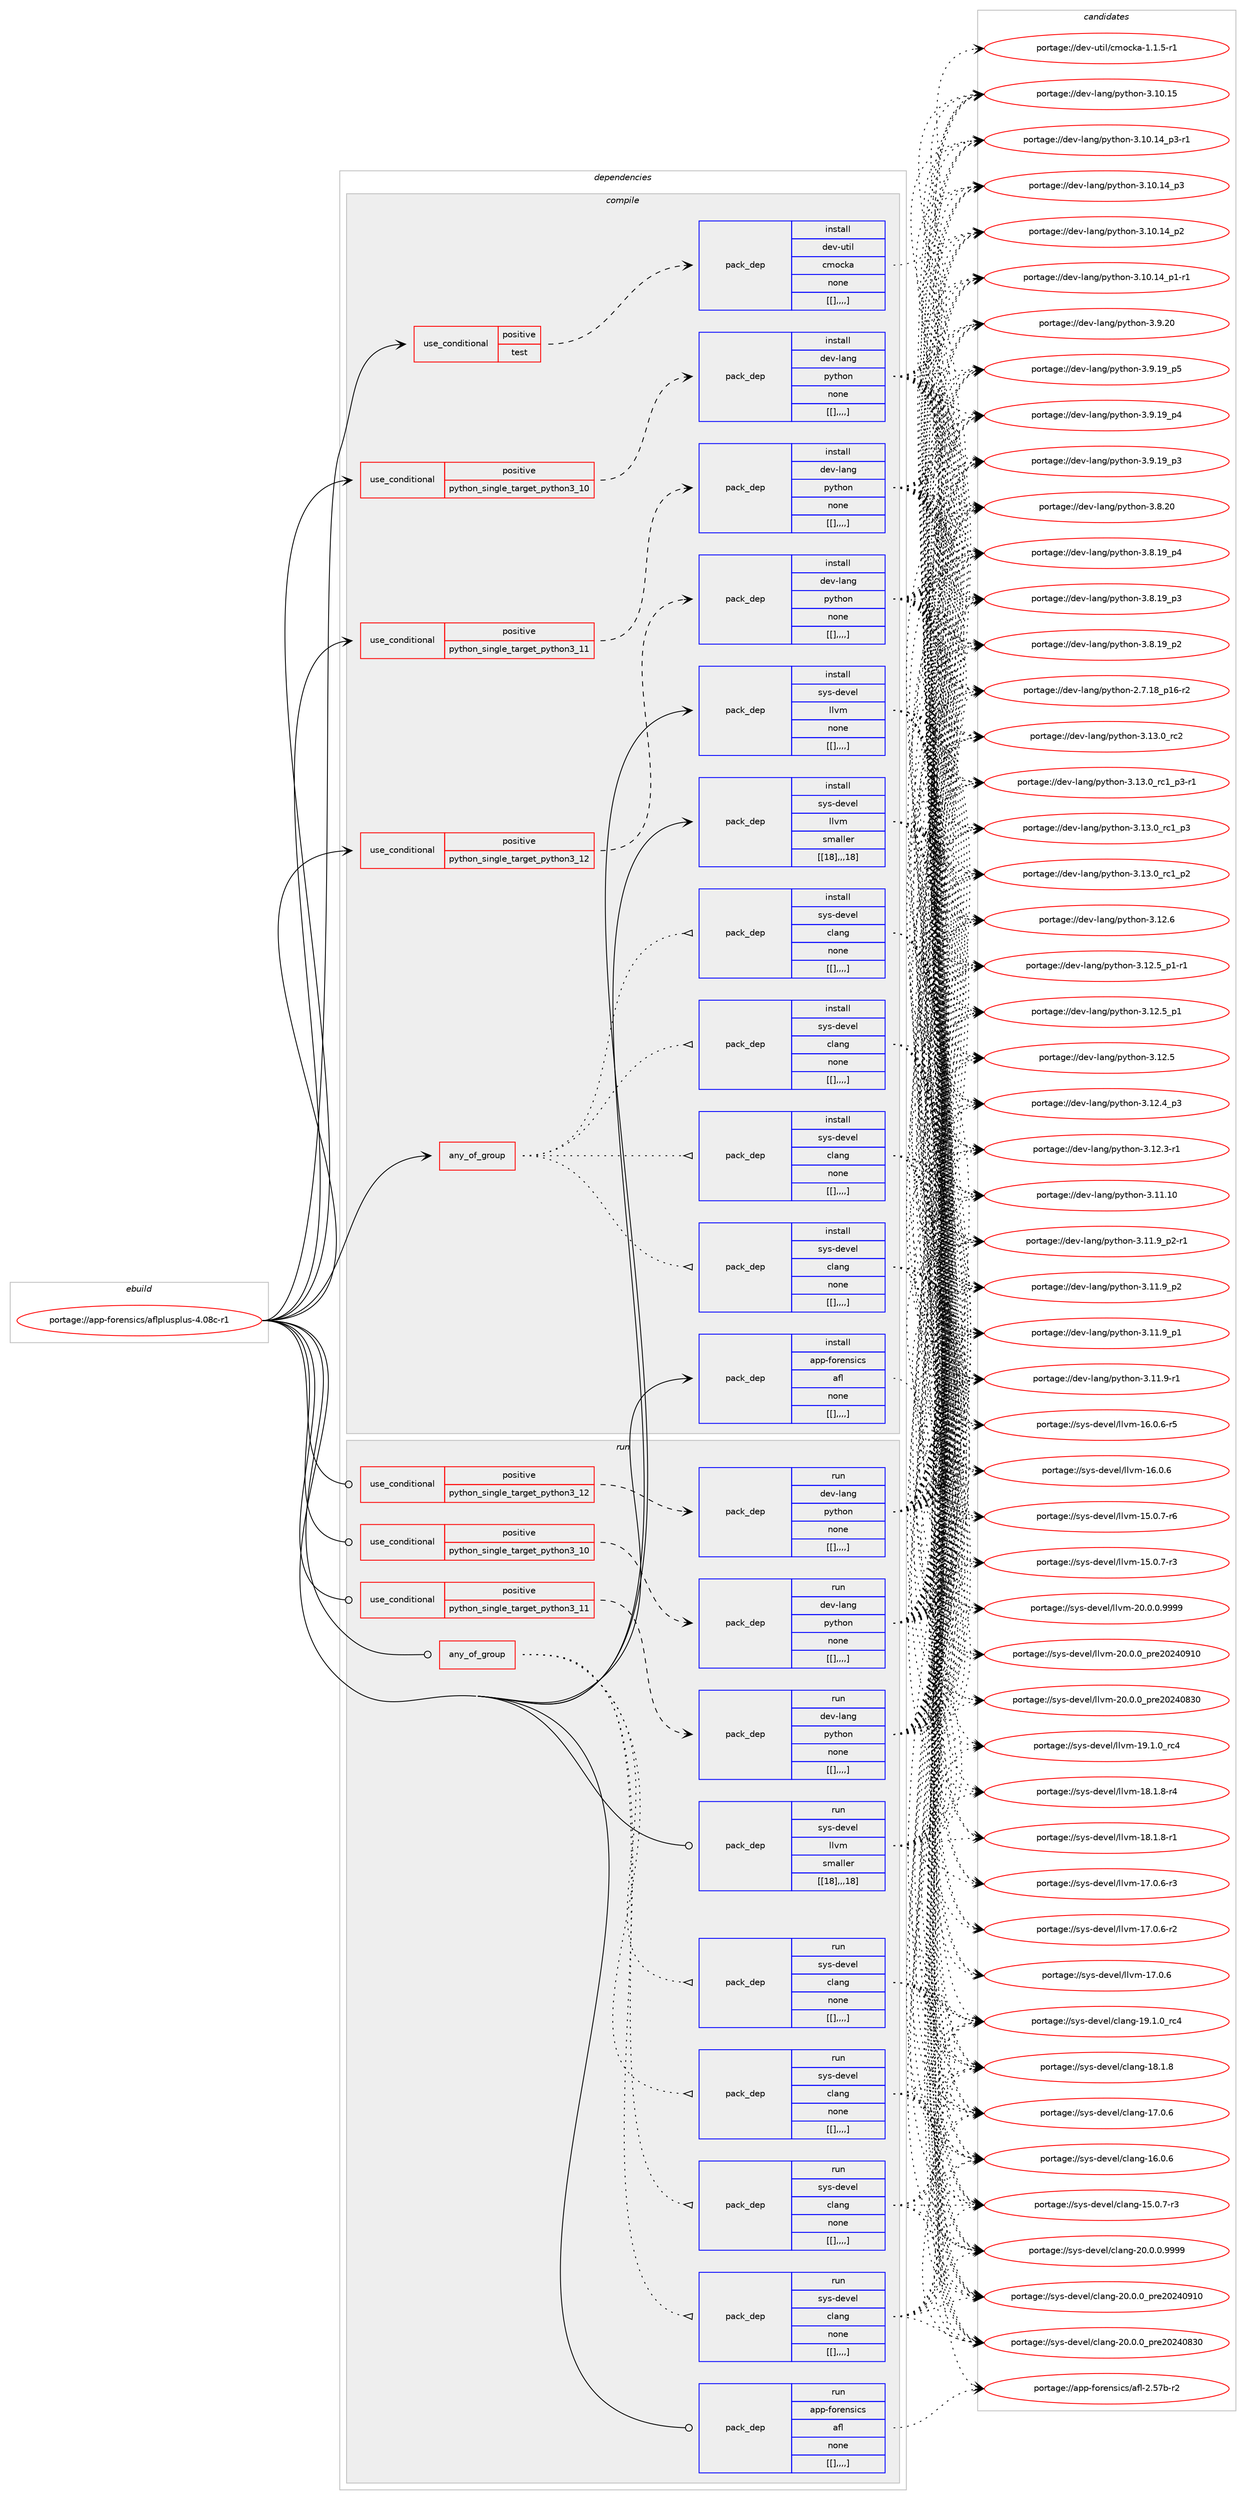 digraph prolog {

# *************
# Graph options
# *************

newrank=true;
concentrate=true;
compound=true;
graph [rankdir=LR,fontname=Helvetica,fontsize=10,ranksep=1.5];#, ranksep=2.5, nodesep=0.2];
edge  [arrowhead=vee];
node  [fontname=Helvetica,fontsize=10];

# **********
# The ebuild
# **********

subgraph cluster_leftcol {
color=gray;
label=<<i>ebuild</i>>;
id [label="portage://app-forensics/aflplusplus-4.08c-r1", color=red, width=4, href="../app-forensics/aflplusplus-4.08c-r1.svg"];
}

# ****************
# The dependencies
# ****************

subgraph cluster_midcol {
color=gray;
label=<<i>dependencies</i>>;
subgraph cluster_compile {
fillcolor="#eeeeee";
style=filled;
label=<<i>compile</i>>;
subgraph any301 {
dependency36470 [label=<<TABLE BORDER="0" CELLBORDER="1" CELLSPACING="0" CELLPADDING="4"><TR><TD CELLPADDING="10">any_of_group</TD></TR></TABLE>>, shape=none, color=red];subgraph pack25285 {
dependency36471 [label=<<TABLE BORDER="0" CELLBORDER="1" CELLSPACING="0" CELLPADDING="4" WIDTH="220"><TR><TD ROWSPAN="6" CELLPADDING="30">pack_dep</TD></TR><TR><TD WIDTH="110">install</TD></TR><TR><TD>sys-devel</TD></TR><TR><TD>clang</TD></TR><TR><TD>none</TD></TR><TR><TD>[[],,,,]</TD></TR></TABLE>>, shape=none, color=blue];
}
dependency36470:e -> dependency36471:w [weight=20,style="dotted",arrowhead="oinv"];
subgraph pack25286 {
dependency36472 [label=<<TABLE BORDER="0" CELLBORDER="1" CELLSPACING="0" CELLPADDING="4" WIDTH="220"><TR><TD ROWSPAN="6" CELLPADDING="30">pack_dep</TD></TR><TR><TD WIDTH="110">install</TD></TR><TR><TD>sys-devel</TD></TR><TR><TD>clang</TD></TR><TR><TD>none</TD></TR><TR><TD>[[],,,,]</TD></TR></TABLE>>, shape=none, color=blue];
}
dependency36470:e -> dependency36472:w [weight=20,style="dotted",arrowhead="oinv"];
subgraph pack25287 {
dependency36473 [label=<<TABLE BORDER="0" CELLBORDER="1" CELLSPACING="0" CELLPADDING="4" WIDTH="220"><TR><TD ROWSPAN="6" CELLPADDING="30">pack_dep</TD></TR><TR><TD WIDTH="110">install</TD></TR><TR><TD>sys-devel</TD></TR><TR><TD>clang</TD></TR><TR><TD>none</TD></TR><TR><TD>[[],,,,]</TD></TR></TABLE>>, shape=none, color=blue];
}
dependency36470:e -> dependency36473:w [weight=20,style="dotted",arrowhead="oinv"];
subgraph pack25288 {
dependency36474 [label=<<TABLE BORDER="0" CELLBORDER="1" CELLSPACING="0" CELLPADDING="4" WIDTH="220"><TR><TD ROWSPAN="6" CELLPADDING="30">pack_dep</TD></TR><TR><TD WIDTH="110">install</TD></TR><TR><TD>sys-devel</TD></TR><TR><TD>clang</TD></TR><TR><TD>none</TD></TR><TR><TD>[[],,,,]</TD></TR></TABLE>>, shape=none, color=blue];
}
dependency36470:e -> dependency36474:w [weight=20,style="dotted",arrowhead="oinv"];
}
id:e -> dependency36470:w [weight=20,style="solid",arrowhead="vee"];
subgraph cond10821 {
dependency36475 [label=<<TABLE BORDER="0" CELLBORDER="1" CELLSPACING="0" CELLPADDING="4"><TR><TD ROWSPAN="3" CELLPADDING="10">use_conditional</TD></TR><TR><TD>positive</TD></TR><TR><TD>python_single_target_python3_10</TD></TR></TABLE>>, shape=none, color=red];
subgraph pack25289 {
dependency36476 [label=<<TABLE BORDER="0" CELLBORDER="1" CELLSPACING="0" CELLPADDING="4" WIDTH="220"><TR><TD ROWSPAN="6" CELLPADDING="30">pack_dep</TD></TR><TR><TD WIDTH="110">install</TD></TR><TR><TD>dev-lang</TD></TR><TR><TD>python</TD></TR><TR><TD>none</TD></TR><TR><TD>[[],,,,]</TD></TR></TABLE>>, shape=none, color=blue];
}
dependency36475:e -> dependency36476:w [weight=20,style="dashed",arrowhead="vee"];
}
id:e -> dependency36475:w [weight=20,style="solid",arrowhead="vee"];
subgraph cond10822 {
dependency36477 [label=<<TABLE BORDER="0" CELLBORDER="1" CELLSPACING="0" CELLPADDING="4"><TR><TD ROWSPAN="3" CELLPADDING="10">use_conditional</TD></TR><TR><TD>positive</TD></TR><TR><TD>python_single_target_python3_11</TD></TR></TABLE>>, shape=none, color=red];
subgraph pack25290 {
dependency36478 [label=<<TABLE BORDER="0" CELLBORDER="1" CELLSPACING="0" CELLPADDING="4" WIDTH="220"><TR><TD ROWSPAN="6" CELLPADDING="30">pack_dep</TD></TR><TR><TD WIDTH="110">install</TD></TR><TR><TD>dev-lang</TD></TR><TR><TD>python</TD></TR><TR><TD>none</TD></TR><TR><TD>[[],,,,]</TD></TR></TABLE>>, shape=none, color=blue];
}
dependency36477:e -> dependency36478:w [weight=20,style="dashed",arrowhead="vee"];
}
id:e -> dependency36477:w [weight=20,style="solid",arrowhead="vee"];
subgraph cond10823 {
dependency36479 [label=<<TABLE BORDER="0" CELLBORDER="1" CELLSPACING="0" CELLPADDING="4"><TR><TD ROWSPAN="3" CELLPADDING="10">use_conditional</TD></TR><TR><TD>positive</TD></TR><TR><TD>python_single_target_python3_12</TD></TR></TABLE>>, shape=none, color=red];
subgraph pack25291 {
dependency36480 [label=<<TABLE BORDER="0" CELLBORDER="1" CELLSPACING="0" CELLPADDING="4" WIDTH="220"><TR><TD ROWSPAN="6" CELLPADDING="30">pack_dep</TD></TR><TR><TD WIDTH="110">install</TD></TR><TR><TD>dev-lang</TD></TR><TR><TD>python</TD></TR><TR><TD>none</TD></TR><TR><TD>[[],,,,]</TD></TR></TABLE>>, shape=none, color=blue];
}
dependency36479:e -> dependency36480:w [weight=20,style="dashed",arrowhead="vee"];
}
id:e -> dependency36479:w [weight=20,style="solid",arrowhead="vee"];
subgraph cond10824 {
dependency36481 [label=<<TABLE BORDER="0" CELLBORDER="1" CELLSPACING="0" CELLPADDING="4"><TR><TD ROWSPAN="3" CELLPADDING="10">use_conditional</TD></TR><TR><TD>positive</TD></TR><TR><TD>test</TD></TR></TABLE>>, shape=none, color=red];
subgraph pack25292 {
dependency36482 [label=<<TABLE BORDER="0" CELLBORDER="1" CELLSPACING="0" CELLPADDING="4" WIDTH="220"><TR><TD ROWSPAN="6" CELLPADDING="30">pack_dep</TD></TR><TR><TD WIDTH="110">install</TD></TR><TR><TD>dev-util</TD></TR><TR><TD>cmocka</TD></TR><TR><TD>none</TD></TR><TR><TD>[[],,,,]</TD></TR></TABLE>>, shape=none, color=blue];
}
dependency36481:e -> dependency36482:w [weight=20,style="dashed",arrowhead="vee"];
}
id:e -> dependency36481:w [weight=20,style="solid",arrowhead="vee"];
subgraph pack25293 {
dependency36483 [label=<<TABLE BORDER="0" CELLBORDER="1" CELLSPACING="0" CELLPADDING="4" WIDTH="220"><TR><TD ROWSPAN="6" CELLPADDING="30">pack_dep</TD></TR><TR><TD WIDTH="110">install</TD></TR><TR><TD>sys-devel</TD></TR><TR><TD>llvm</TD></TR><TR><TD>smaller</TD></TR><TR><TD>[[18],,,18]</TD></TR></TABLE>>, shape=none, color=blue];
}
id:e -> dependency36483:w [weight=20,style="solid",arrowhead="vee"];
subgraph pack25294 {
dependency36484 [label=<<TABLE BORDER="0" CELLBORDER="1" CELLSPACING="0" CELLPADDING="4" WIDTH="220"><TR><TD ROWSPAN="6" CELLPADDING="30">pack_dep</TD></TR><TR><TD WIDTH="110">install</TD></TR><TR><TD>sys-devel</TD></TR><TR><TD>llvm</TD></TR><TR><TD>none</TD></TR><TR><TD>[[],,,,]</TD></TR></TABLE>>, shape=none, color=blue];
}
id:e -> dependency36484:w [weight=20,style="solid",arrowhead="vee"];
subgraph pack25295 {
dependency36485 [label=<<TABLE BORDER="0" CELLBORDER="1" CELLSPACING="0" CELLPADDING="4" WIDTH="220"><TR><TD ROWSPAN="6" CELLPADDING="30">pack_dep</TD></TR><TR><TD WIDTH="110">install</TD></TR><TR><TD>app-forensics</TD></TR><TR><TD>afl</TD></TR><TR><TD>none</TD></TR><TR><TD>[[],,,,]</TD></TR></TABLE>>, shape=none, color=blue];
}
id:e -> dependency36485:w [weight=20,style="solid",arrowhead="vee"];
}
subgraph cluster_compileandrun {
fillcolor="#eeeeee";
style=filled;
label=<<i>compile and run</i>>;
}
subgraph cluster_run {
fillcolor="#eeeeee";
style=filled;
label=<<i>run</i>>;
subgraph any302 {
dependency36486 [label=<<TABLE BORDER="0" CELLBORDER="1" CELLSPACING="0" CELLPADDING="4"><TR><TD CELLPADDING="10">any_of_group</TD></TR></TABLE>>, shape=none, color=red];subgraph pack25296 {
dependency36487 [label=<<TABLE BORDER="0" CELLBORDER="1" CELLSPACING="0" CELLPADDING="4" WIDTH="220"><TR><TD ROWSPAN="6" CELLPADDING="30">pack_dep</TD></TR><TR><TD WIDTH="110">run</TD></TR><TR><TD>sys-devel</TD></TR><TR><TD>clang</TD></TR><TR><TD>none</TD></TR><TR><TD>[[],,,,]</TD></TR></TABLE>>, shape=none, color=blue];
}
dependency36486:e -> dependency36487:w [weight=20,style="dotted",arrowhead="oinv"];
subgraph pack25297 {
dependency36488 [label=<<TABLE BORDER="0" CELLBORDER="1" CELLSPACING="0" CELLPADDING="4" WIDTH="220"><TR><TD ROWSPAN="6" CELLPADDING="30">pack_dep</TD></TR><TR><TD WIDTH="110">run</TD></TR><TR><TD>sys-devel</TD></TR><TR><TD>clang</TD></TR><TR><TD>none</TD></TR><TR><TD>[[],,,,]</TD></TR></TABLE>>, shape=none, color=blue];
}
dependency36486:e -> dependency36488:w [weight=20,style="dotted",arrowhead="oinv"];
subgraph pack25298 {
dependency36489 [label=<<TABLE BORDER="0" CELLBORDER="1" CELLSPACING="0" CELLPADDING="4" WIDTH="220"><TR><TD ROWSPAN="6" CELLPADDING="30">pack_dep</TD></TR><TR><TD WIDTH="110">run</TD></TR><TR><TD>sys-devel</TD></TR><TR><TD>clang</TD></TR><TR><TD>none</TD></TR><TR><TD>[[],,,,]</TD></TR></TABLE>>, shape=none, color=blue];
}
dependency36486:e -> dependency36489:w [weight=20,style="dotted",arrowhead="oinv"];
subgraph pack25299 {
dependency36490 [label=<<TABLE BORDER="0" CELLBORDER="1" CELLSPACING="0" CELLPADDING="4" WIDTH="220"><TR><TD ROWSPAN="6" CELLPADDING="30">pack_dep</TD></TR><TR><TD WIDTH="110">run</TD></TR><TR><TD>sys-devel</TD></TR><TR><TD>clang</TD></TR><TR><TD>none</TD></TR><TR><TD>[[],,,,]</TD></TR></TABLE>>, shape=none, color=blue];
}
dependency36486:e -> dependency36490:w [weight=20,style="dotted",arrowhead="oinv"];
}
id:e -> dependency36486:w [weight=20,style="solid",arrowhead="odot"];
subgraph cond10825 {
dependency36491 [label=<<TABLE BORDER="0" CELLBORDER="1" CELLSPACING="0" CELLPADDING="4"><TR><TD ROWSPAN="3" CELLPADDING="10">use_conditional</TD></TR><TR><TD>positive</TD></TR><TR><TD>python_single_target_python3_10</TD></TR></TABLE>>, shape=none, color=red];
subgraph pack25300 {
dependency36492 [label=<<TABLE BORDER="0" CELLBORDER="1" CELLSPACING="0" CELLPADDING="4" WIDTH="220"><TR><TD ROWSPAN="6" CELLPADDING="30">pack_dep</TD></TR><TR><TD WIDTH="110">run</TD></TR><TR><TD>dev-lang</TD></TR><TR><TD>python</TD></TR><TR><TD>none</TD></TR><TR><TD>[[],,,,]</TD></TR></TABLE>>, shape=none, color=blue];
}
dependency36491:e -> dependency36492:w [weight=20,style="dashed",arrowhead="vee"];
}
id:e -> dependency36491:w [weight=20,style="solid",arrowhead="odot"];
subgraph cond10826 {
dependency36493 [label=<<TABLE BORDER="0" CELLBORDER="1" CELLSPACING="0" CELLPADDING="4"><TR><TD ROWSPAN="3" CELLPADDING="10">use_conditional</TD></TR><TR><TD>positive</TD></TR><TR><TD>python_single_target_python3_11</TD></TR></TABLE>>, shape=none, color=red];
subgraph pack25301 {
dependency36494 [label=<<TABLE BORDER="0" CELLBORDER="1" CELLSPACING="0" CELLPADDING="4" WIDTH="220"><TR><TD ROWSPAN="6" CELLPADDING="30">pack_dep</TD></TR><TR><TD WIDTH="110">run</TD></TR><TR><TD>dev-lang</TD></TR><TR><TD>python</TD></TR><TR><TD>none</TD></TR><TR><TD>[[],,,,]</TD></TR></TABLE>>, shape=none, color=blue];
}
dependency36493:e -> dependency36494:w [weight=20,style="dashed",arrowhead="vee"];
}
id:e -> dependency36493:w [weight=20,style="solid",arrowhead="odot"];
subgraph cond10827 {
dependency36495 [label=<<TABLE BORDER="0" CELLBORDER="1" CELLSPACING="0" CELLPADDING="4"><TR><TD ROWSPAN="3" CELLPADDING="10">use_conditional</TD></TR><TR><TD>positive</TD></TR><TR><TD>python_single_target_python3_12</TD></TR></TABLE>>, shape=none, color=red];
subgraph pack25302 {
dependency36496 [label=<<TABLE BORDER="0" CELLBORDER="1" CELLSPACING="0" CELLPADDING="4" WIDTH="220"><TR><TD ROWSPAN="6" CELLPADDING="30">pack_dep</TD></TR><TR><TD WIDTH="110">run</TD></TR><TR><TD>dev-lang</TD></TR><TR><TD>python</TD></TR><TR><TD>none</TD></TR><TR><TD>[[],,,,]</TD></TR></TABLE>>, shape=none, color=blue];
}
dependency36495:e -> dependency36496:w [weight=20,style="dashed",arrowhead="vee"];
}
id:e -> dependency36495:w [weight=20,style="solid",arrowhead="odot"];
subgraph pack25303 {
dependency36497 [label=<<TABLE BORDER="0" CELLBORDER="1" CELLSPACING="0" CELLPADDING="4" WIDTH="220"><TR><TD ROWSPAN="6" CELLPADDING="30">pack_dep</TD></TR><TR><TD WIDTH="110">run</TD></TR><TR><TD>sys-devel</TD></TR><TR><TD>llvm</TD></TR><TR><TD>smaller</TD></TR><TR><TD>[[18],,,18]</TD></TR></TABLE>>, shape=none, color=blue];
}
id:e -> dependency36497:w [weight=20,style="solid",arrowhead="odot"];
subgraph pack25304 {
dependency36498 [label=<<TABLE BORDER="0" CELLBORDER="1" CELLSPACING="0" CELLPADDING="4" WIDTH="220"><TR><TD ROWSPAN="6" CELLPADDING="30">pack_dep</TD></TR><TR><TD WIDTH="110">run</TD></TR><TR><TD>app-forensics</TD></TR><TR><TD>afl</TD></TR><TR><TD>none</TD></TR><TR><TD>[[],,,,]</TD></TR></TABLE>>, shape=none, color=blue];
}
id:e -> dependency36498:w [weight=20,style="solid",arrowhead="odot"];
}
}

# **************
# The candidates
# **************

subgraph cluster_choices {
rank=same;
color=gray;
label=<<i>candidates</i>>;

subgraph choice25285 {
color=black;
nodesep=1;
choice11512111545100101118101108479910897110103455048464846484657575757 [label="portage://sys-devel/clang-20.0.0.9999", color=red, width=4,href="../sys-devel/clang-20.0.0.9999.svg"];
choice1151211154510010111810110847991089711010345504846484648951121141015048505248574948 [label="portage://sys-devel/clang-20.0.0_pre20240910", color=red, width=4,href="../sys-devel/clang-20.0.0_pre20240910.svg"];
choice1151211154510010111810110847991089711010345504846484648951121141015048505248565148 [label="portage://sys-devel/clang-20.0.0_pre20240830", color=red, width=4,href="../sys-devel/clang-20.0.0_pre20240830.svg"];
choice1151211154510010111810110847991089711010345495746494648951149952 [label="portage://sys-devel/clang-19.1.0_rc4", color=red, width=4,href="../sys-devel/clang-19.1.0_rc4.svg"];
choice1151211154510010111810110847991089711010345495646494656 [label="portage://sys-devel/clang-18.1.8", color=red, width=4,href="../sys-devel/clang-18.1.8.svg"];
choice1151211154510010111810110847991089711010345495546484654 [label="portage://sys-devel/clang-17.0.6", color=red, width=4,href="../sys-devel/clang-17.0.6.svg"];
choice1151211154510010111810110847991089711010345495446484654 [label="portage://sys-devel/clang-16.0.6", color=red, width=4,href="../sys-devel/clang-16.0.6.svg"];
choice11512111545100101118101108479910897110103454953464846554511451 [label="portage://sys-devel/clang-15.0.7-r3", color=red, width=4,href="../sys-devel/clang-15.0.7-r3.svg"];
dependency36471:e -> choice11512111545100101118101108479910897110103455048464846484657575757:w [style=dotted,weight="100"];
dependency36471:e -> choice1151211154510010111810110847991089711010345504846484648951121141015048505248574948:w [style=dotted,weight="100"];
dependency36471:e -> choice1151211154510010111810110847991089711010345504846484648951121141015048505248565148:w [style=dotted,weight="100"];
dependency36471:e -> choice1151211154510010111810110847991089711010345495746494648951149952:w [style=dotted,weight="100"];
dependency36471:e -> choice1151211154510010111810110847991089711010345495646494656:w [style=dotted,weight="100"];
dependency36471:e -> choice1151211154510010111810110847991089711010345495546484654:w [style=dotted,weight="100"];
dependency36471:e -> choice1151211154510010111810110847991089711010345495446484654:w [style=dotted,weight="100"];
dependency36471:e -> choice11512111545100101118101108479910897110103454953464846554511451:w [style=dotted,weight="100"];
}
subgraph choice25286 {
color=black;
nodesep=1;
choice11512111545100101118101108479910897110103455048464846484657575757 [label="portage://sys-devel/clang-20.0.0.9999", color=red, width=4,href="../sys-devel/clang-20.0.0.9999.svg"];
choice1151211154510010111810110847991089711010345504846484648951121141015048505248574948 [label="portage://sys-devel/clang-20.0.0_pre20240910", color=red, width=4,href="../sys-devel/clang-20.0.0_pre20240910.svg"];
choice1151211154510010111810110847991089711010345504846484648951121141015048505248565148 [label="portage://sys-devel/clang-20.0.0_pre20240830", color=red, width=4,href="../sys-devel/clang-20.0.0_pre20240830.svg"];
choice1151211154510010111810110847991089711010345495746494648951149952 [label="portage://sys-devel/clang-19.1.0_rc4", color=red, width=4,href="../sys-devel/clang-19.1.0_rc4.svg"];
choice1151211154510010111810110847991089711010345495646494656 [label="portage://sys-devel/clang-18.1.8", color=red, width=4,href="../sys-devel/clang-18.1.8.svg"];
choice1151211154510010111810110847991089711010345495546484654 [label="portage://sys-devel/clang-17.0.6", color=red, width=4,href="../sys-devel/clang-17.0.6.svg"];
choice1151211154510010111810110847991089711010345495446484654 [label="portage://sys-devel/clang-16.0.6", color=red, width=4,href="../sys-devel/clang-16.0.6.svg"];
choice11512111545100101118101108479910897110103454953464846554511451 [label="portage://sys-devel/clang-15.0.7-r3", color=red, width=4,href="../sys-devel/clang-15.0.7-r3.svg"];
dependency36472:e -> choice11512111545100101118101108479910897110103455048464846484657575757:w [style=dotted,weight="100"];
dependency36472:e -> choice1151211154510010111810110847991089711010345504846484648951121141015048505248574948:w [style=dotted,weight="100"];
dependency36472:e -> choice1151211154510010111810110847991089711010345504846484648951121141015048505248565148:w [style=dotted,weight="100"];
dependency36472:e -> choice1151211154510010111810110847991089711010345495746494648951149952:w [style=dotted,weight="100"];
dependency36472:e -> choice1151211154510010111810110847991089711010345495646494656:w [style=dotted,weight="100"];
dependency36472:e -> choice1151211154510010111810110847991089711010345495546484654:w [style=dotted,weight="100"];
dependency36472:e -> choice1151211154510010111810110847991089711010345495446484654:w [style=dotted,weight="100"];
dependency36472:e -> choice11512111545100101118101108479910897110103454953464846554511451:w [style=dotted,weight="100"];
}
subgraph choice25287 {
color=black;
nodesep=1;
choice11512111545100101118101108479910897110103455048464846484657575757 [label="portage://sys-devel/clang-20.0.0.9999", color=red, width=4,href="../sys-devel/clang-20.0.0.9999.svg"];
choice1151211154510010111810110847991089711010345504846484648951121141015048505248574948 [label="portage://sys-devel/clang-20.0.0_pre20240910", color=red, width=4,href="../sys-devel/clang-20.0.0_pre20240910.svg"];
choice1151211154510010111810110847991089711010345504846484648951121141015048505248565148 [label="portage://sys-devel/clang-20.0.0_pre20240830", color=red, width=4,href="../sys-devel/clang-20.0.0_pre20240830.svg"];
choice1151211154510010111810110847991089711010345495746494648951149952 [label="portage://sys-devel/clang-19.1.0_rc4", color=red, width=4,href="../sys-devel/clang-19.1.0_rc4.svg"];
choice1151211154510010111810110847991089711010345495646494656 [label="portage://sys-devel/clang-18.1.8", color=red, width=4,href="../sys-devel/clang-18.1.8.svg"];
choice1151211154510010111810110847991089711010345495546484654 [label="portage://sys-devel/clang-17.0.6", color=red, width=4,href="../sys-devel/clang-17.0.6.svg"];
choice1151211154510010111810110847991089711010345495446484654 [label="portage://sys-devel/clang-16.0.6", color=red, width=4,href="../sys-devel/clang-16.0.6.svg"];
choice11512111545100101118101108479910897110103454953464846554511451 [label="portage://sys-devel/clang-15.0.7-r3", color=red, width=4,href="../sys-devel/clang-15.0.7-r3.svg"];
dependency36473:e -> choice11512111545100101118101108479910897110103455048464846484657575757:w [style=dotted,weight="100"];
dependency36473:e -> choice1151211154510010111810110847991089711010345504846484648951121141015048505248574948:w [style=dotted,weight="100"];
dependency36473:e -> choice1151211154510010111810110847991089711010345504846484648951121141015048505248565148:w [style=dotted,weight="100"];
dependency36473:e -> choice1151211154510010111810110847991089711010345495746494648951149952:w [style=dotted,weight="100"];
dependency36473:e -> choice1151211154510010111810110847991089711010345495646494656:w [style=dotted,weight="100"];
dependency36473:e -> choice1151211154510010111810110847991089711010345495546484654:w [style=dotted,weight="100"];
dependency36473:e -> choice1151211154510010111810110847991089711010345495446484654:w [style=dotted,weight="100"];
dependency36473:e -> choice11512111545100101118101108479910897110103454953464846554511451:w [style=dotted,weight="100"];
}
subgraph choice25288 {
color=black;
nodesep=1;
choice11512111545100101118101108479910897110103455048464846484657575757 [label="portage://sys-devel/clang-20.0.0.9999", color=red, width=4,href="../sys-devel/clang-20.0.0.9999.svg"];
choice1151211154510010111810110847991089711010345504846484648951121141015048505248574948 [label="portage://sys-devel/clang-20.0.0_pre20240910", color=red, width=4,href="../sys-devel/clang-20.0.0_pre20240910.svg"];
choice1151211154510010111810110847991089711010345504846484648951121141015048505248565148 [label="portage://sys-devel/clang-20.0.0_pre20240830", color=red, width=4,href="../sys-devel/clang-20.0.0_pre20240830.svg"];
choice1151211154510010111810110847991089711010345495746494648951149952 [label="portage://sys-devel/clang-19.1.0_rc4", color=red, width=4,href="../sys-devel/clang-19.1.0_rc4.svg"];
choice1151211154510010111810110847991089711010345495646494656 [label="portage://sys-devel/clang-18.1.8", color=red, width=4,href="../sys-devel/clang-18.1.8.svg"];
choice1151211154510010111810110847991089711010345495546484654 [label="portage://sys-devel/clang-17.0.6", color=red, width=4,href="../sys-devel/clang-17.0.6.svg"];
choice1151211154510010111810110847991089711010345495446484654 [label="portage://sys-devel/clang-16.0.6", color=red, width=4,href="../sys-devel/clang-16.0.6.svg"];
choice11512111545100101118101108479910897110103454953464846554511451 [label="portage://sys-devel/clang-15.0.7-r3", color=red, width=4,href="../sys-devel/clang-15.0.7-r3.svg"];
dependency36474:e -> choice11512111545100101118101108479910897110103455048464846484657575757:w [style=dotted,weight="100"];
dependency36474:e -> choice1151211154510010111810110847991089711010345504846484648951121141015048505248574948:w [style=dotted,weight="100"];
dependency36474:e -> choice1151211154510010111810110847991089711010345504846484648951121141015048505248565148:w [style=dotted,weight="100"];
dependency36474:e -> choice1151211154510010111810110847991089711010345495746494648951149952:w [style=dotted,weight="100"];
dependency36474:e -> choice1151211154510010111810110847991089711010345495646494656:w [style=dotted,weight="100"];
dependency36474:e -> choice1151211154510010111810110847991089711010345495546484654:w [style=dotted,weight="100"];
dependency36474:e -> choice1151211154510010111810110847991089711010345495446484654:w [style=dotted,weight="100"];
dependency36474:e -> choice11512111545100101118101108479910897110103454953464846554511451:w [style=dotted,weight="100"];
}
subgraph choice25289 {
color=black;
nodesep=1;
choice10010111845108971101034711212111610411111045514649514648951149950 [label="portage://dev-lang/python-3.13.0_rc2", color=red, width=4,href="../dev-lang/python-3.13.0_rc2.svg"];
choice1001011184510897110103471121211161041111104551464951464895114994995112514511449 [label="portage://dev-lang/python-3.13.0_rc1_p3-r1", color=red, width=4,href="../dev-lang/python-3.13.0_rc1_p3-r1.svg"];
choice100101118451089711010347112121116104111110455146495146489511499499511251 [label="portage://dev-lang/python-3.13.0_rc1_p3", color=red, width=4,href="../dev-lang/python-3.13.0_rc1_p3.svg"];
choice100101118451089711010347112121116104111110455146495146489511499499511250 [label="portage://dev-lang/python-3.13.0_rc1_p2", color=red, width=4,href="../dev-lang/python-3.13.0_rc1_p2.svg"];
choice10010111845108971101034711212111610411111045514649504654 [label="portage://dev-lang/python-3.12.6", color=red, width=4,href="../dev-lang/python-3.12.6.svg"];
choice1001011184510897110103471121211161041111104551464950465395112494511449 [label="portage://dev-lang/python-3.12.5_p1-r1", color=red, width=4,href="../dev-lang/python-3.12.5_p1-r1.svg"];
choice100101118451089711010347112121116104111110455146495046539511249 [label="portage://dev-lang/python-3.12.5_p1", color=red, width=4,href="../dev-lang/python-3.12.5_p1.svg"];
choice10010111845108971101034711212111610411111045514649504653 [label="portage://dev-lang/python-3.12.5", color=red, width=4,href="../dev-lang/python-3.12.5.svg"];
choice100101118451089711010347112121116104111110455146495046529511251 [label="portage://dev-lang/python-3.12.4_p3", color=red, width=4,href="../dev-lang/python-3.12.4_p3.svg"];
choice100101118451089711010347112121116104111110455146495046514511449 [label="portage://dev-lang/python-3.12.3-r1", color=red, width=4,href="../dev-lang/python-3.12.3-r1.svg"];
choice1001011184510897110103471121211161041111104551464949464948 [label="portage://dev-lang/python-3.11.10", color=red, width=4,href="../dev-lang/python-3.11.10.svg"];
choice1001011184510897110103471121211161041111104551464949465795112504511449 [label="portage://dev-lang/python-3.11.9_p2-r1", color=red, width=4,href="../dev-lang/python-3.11.9_p2-r1.svg"];
choice100101118451089711010347112121116104111110455146494946579511250 [label="portage://dev-lang/python-3.11.9_p2", color=red, width=4,href="../dev-lang/python-3.11.9_p2.svg"];
choice100101118451089711010347112121116104111110455146494946579511249 [label="portage://dev-lang/python-3.11.9_p1", color=red, width=4,href="../dev-lang/python-3.11.9_p1.svg"];
choice100101118451089711010347112121116104111110455146494946574511449 [label="portage://dev-lang/python-3.11.9-r1", color=red, width=4,href="../dev-lang/python-3.11.9-r1.svg"];
choice1001011184510897110103471121211161041111104551464948464953 [label="portage://dev-lang/python-3.10.15", color=red, width=4,href="../dev-lang/python-3.10.15.svg"];
choice100101118451089711010347112121116104111110455146494846495295112514511449 [label="portage://dev-lang/python-3.10.14_p3-r1", color=red, width=4,href="../dev-lang/python-3.10.14_p3-r1.svg"];
choice10010111845108971101034711212111610411111045514649484649529511251 [label="portage://dev-lang/python-3.10.14_p3", color=red, width=4,href="../dev-lang/python-3.10.14_p3.svg"];
choice10010111845108971101034711212111610411111045514649484649529511250 [label="portage://dev-lang/python-3.10.14_p2", color=red, width=4,href="../dev-lang/python-3.10.14_p2.svg"];
choice100101118451089711010347112121116104111110455146494846495295112494511449 [label="portage://dev-lang/python-3.10.14_p1-r1", color=red, width=4,href="../dev-lang/python-3.10.14_p1-r1.svg"];
choice10010111845108971101034711212111610411111045514657465048 [label="portage://dev-lang/python-3.9.20", color=red, width=4,href="../dev-lang/python-3.9.20.svg"];
choice100101118451089711010347112121116104111110455146574649579511253 [label="portage://dev-lang/python-3.9.19_p5", color=red, width=4,href="../dev-lang/python-3.9.19_p5.svg"];
choice100101118451089711010347112121116104111110455146574649579511252 [label="portage://dev-lang/python-3.9.19_p4", color=red, width=4,href="../dev-lang/python-3.9.19_p4.svg"];
choice100101118451089711010347112121116104111110455146574649579511251 [label="portage://dev-lang/python-3.9.19_p3", color=red, width=4,href="../dev-lang/python-3.9.19_p3.svg"];
choice10010111845108971101034711212111610411111045514656465048 [label="portage://dev-lang/python-3.8.20", color=red, width=4,href="../dev-lang/python-3.8.20.svg"];
choice100101118451089711010347112121116104111110455146564649579511252 [label="portage://dev-lang/python-3.8.19_p4", color=red, width=4,href="../dev-lang/python-3.8.19_p4.svg"];
choice100101118451089711010347112121116104111110455146564649579511251 [label="portage://dev-lang/python-3.8.19_p3", color=red, width=4,href="../dev-lang/python-3.8.19_p3.svg"];
choice100101118451089711010347112121116104111110455146564649579511250 [label="portage://dev-lang/python-3.8.19_p2", color=red, width=4,href="../dev-lang/python-3.8.19_p2.svg"];
choice100101118451089711010347112121116104111110455046554649569511249544511450 [label="portage://dev-lang/python-2.7.18_p16-r2", color=red, width=4,href="../dev-lang/python-2.7.18_p16-r2.svg"];
dependency36476:e -> choice10010111845108971101034711212111610411111045514649514648951149950:w [style=dotted,weight="100"];
dependency36476:e -> choice1001011184510897110103471121211161041111104551464951464895114994995112514511449:w [style=dotted,weight="100"];
dependency36476:e -> choice100101118451089711010347112121116104111110455146495146489511499499511251:w [style=dotted,weight="100"];
dependency36476:e -> choice100101118451089711010347112121116104111110455146495146489511499499511250:w [style=dotted,weight="100"];
dependency36476:e -> choice10010111845108971101034711212111610411111045514649504654:w [style=dotted,weight="100"];
dependency36476:e -> choice1001011184510897110103471121211161041111104551464950465395112494511449:w [style=dotted,weight="100"];
dependency36476:e -> choice100101118451089711010347112121116104111110455146495046539511249:w [style=dotted,weight="100"];
dependency36476:e -> choice10010111845108971101034711212111610411111045514649504653:w [style=dotted,weight="100"];
dependency36476:e -> choice100101118451089711010347112121116104111110455146495046529511251:w [style=dotted,weight="100"];
dependency36476:e -> choice100101118451089711010347112121116104111110455146495046514511449:w [style=dotted,weight="100"];
dependency36476:e -> choice1001011184510897110103471121211161041111104551464949464948:w [style=dotted,weight="100"];
dependency36476:e -> choice1001011184510897110103471121211161041111104551464949465795112504511449:w [style=dotted,weight="100"];
dependency36476:e -> choice100101118451089711010347112121116104111110455146494946579511250:w [style=dotted,weight="100"];
dependency36476:e -> choice100101118451089711010347112121116104111110455146494946579511249:w [style=dotted,weight="100"];
dependency36476:e -> choice100101118451089711010347112121116104111110455146494946574511449:w [style=dotted,weight="100"];
dependency36476:e -> choice1001011184510897110103471121211161041111104551464948464953:w [style=dotted,weight="100"];
dependency36476:e -> choice100101118451089711010347112121116104111110455146494846495295112514511449:w [style=dotted,weight="100"];
dependency36476:e -> choice10010111845108971101034711212111610411111045514649484649529511251:w [style=dotted,weight="100"];
dependency36476:e -> choice10010111845108971101034711212111610411111045514649484649529511250:w [style=dotted,weight="100"];
dependency36476:e -> choice100101118451089711010347112121116104111110455146494846495295112494511449:w [style=dotted,weight="100"];
dependency36476:e -> choice10010111845108971101034711212111610411111045514657465048:w [style=dotted,weight="100"];
dependency36476:e -> choice100101118451089711010347112121116104111110455146574649579511253:w [style=dotted,weight="100"];
dependency36476:e -> choice100101118451089711010347112121116104111110455146574649579511252:w [style=dotted,weight="100"];
dependency36476:e -> choice100101118451089711010347112121116104111110455146574649579511251:w [style=dotted,weight="100"];
dependency36476:e -> choice10010111845108971101034711212111610411111045514656465048:w [style=dotted,weight="100"];
dependency36476:e -> choice100101118451089711010347112121116104111110455146564649579511252:w [style=dotted,weight="100"];
dependency36476:e -> choice100101118451089711010347112121116104111110455146564649579511251:w [style=dotted,weight="100"];
dependency36476:e -> choice100101118451089711010347112121116104111110455146564649579511250:w [style=dotted,weight="100"];
dependency36476:e -> choice100101118451089711010347112121116104111110455046554649569511249544511450:w [style=dotted,weight="100"];
}
subgraph choice25290 {
color=black;
nodesep=1;
choice10010111845108971101034711212111610411111045514649514648951149950 [label="portage://dev-lang/python-3.13.0_rc2", color=red, width=4,href="../dev-lang/python-3.13.0_rc2.svg"];
choice1001011184510897110103471121211161041111104551464951464895114994995112514511449 [label="portage://dev-lang/python-3.13.0_rc1_p3-r1", color=red, width=4,href="../dev-lang/python-3.13.0_rc1_p3-r1.svg"];
choice100101118451089711010347112121116104111110455146495146489511499499511251 [label="portage://dev-lang/python-3.13.0_rc1_p3", color=red, width=4,href="../dev-lang/python-3.13.0_rc1_p3.svg"];
choice100101118451089711010347112121116104111110455146495146489511499499511250 [label="portage://dev-lang/python-3.13.0_rc1_p2", color=red, width=4,href="../dev-lang/python-3.13.0_rc1_p2.svg"];
choice10010111845108971101034711212111610411111045514649504654 [label="portage://dev-lang/python-3.12.6", color=red, width=4,href="../dev-lang/python-3.12.6.svg"];
choice1001011184510897110103471121211161041111104551464950465395112494511449 [label="portage://dev-lang/python-3.12.5_p1-r1", color=red, width=4,href="../dev-lang/python-3.12.5_p1-r1.svg"];
choice100101118451089711010347112121116104111110455146495046539511249 [label="portage://dev-lang/python-3.12.5_p1", color=red, width=4,href="../dev-lang/python-3.12.5_p1.svg"];
choice10010111845108971101034711212111610411111045514649504653 [label="portage://dev-lang/python-3.12.5", color=red, width=4,href="../dev-lang/python-3.12.5.svg"];
choice100101118451089711010347112121116104111110455146495046529511251 [label="portage://dev-lang/python-3.12.4_p3", color=red, width=4,href="../dev-lang/python-3.12.4_p3.svg"];
choice100101118451089711010347112121116104111110455146495046514511449 [label="portage://dev-lang/python-3.12.3-r1", color=red, width=4,href="../dev-lang/python-3.12.3-r1.svg"];
choice1001011184510897110103471121211161041111104551464949464948 [label="portage://dev-lang/python-3.11.10", color=red, width=4,href="../dev-lang/python-3.11.10.svg"];
choice1001011184510897110103471121211161041111104551464949465795112504511449 [label="portage://dev-lang/python-3.11.9_p2-r1", color=red, width=4,href="../dev-lang/python-3.11.9_p2-r1.svg"];
choice100101118451089711010347112121116104111110455146494946579511250 [label="portage://dev-lang/python-3.11.9_p2", color=red, width=4,href="../dev-lang/python-3.11.9_p2.svg"];
choice100101118451089711010347112121116104111110455146494946579511249 [label="portage://dev-lang/python-3.11.9_p1", color=red, width=4,href="../dev-lang/python-3.11.9_p1.svg"];
choice100101118451089711010347112121116104111110455146494946574511449 [label="portage://dev-lang/python-3.11.9-r1", color=red, width=4,href="../dev-lang/python-3.11.9-r1.svg"];
choice1001011184510897110103471121211161041111104551464948464953 [label="portage://dev-lang/python-3.10.15", color=red, width=4,href="../dev-lang/python-3.10.15.svg"];
choice100101118451089711010347112121116104111110455146494846495295112514511449 [label="portage://dev-lang/python-3.10.14_p3-r1", color=red, width=4,href="../dev-lang/python-3.10.14_p3-r1.svg"];
choice10010111845108971101034711212111610411111045514649484649529511251 [label="portage://dev-lang/python-3.10.14_p3", color=red, width=4,href="../dev-lang/python-3.10.14_p3.svg"];
choice10010111845108971101034711212111610411111045514649484649529511250 [label="portage://dev-lang/python-3.10.14_p2", color=red, width=4,href="../dev-lang/python-3.10.14_p2.svg"];
choice100101118451089711010347112121116104111110455146494846495295112494511449 [label="portage://dev-lang/python-3.10.14_p1-r1", color=red, width=4,href="../dev-lang/python-3.10.14_p1-r1.svg"];
choice10010111845108971101034711212111610411111045514657465048 [label="portage://dev-lang/python-3.9.20", color=red, width=4,href="../dev-lang/python-3.9.20.svg"];
choice100101118451089711010347112121116104111110455146574649579511253 [label="portage://dev-lang/python-3.9.19_p5", color=red, width=4,href="../dev-lang/python-3.9.19_p5.svg"];
choice100101118451089711010347112121116104111110455146574649579511252 [label="portage://dev-lang/python-3.9.19_p4", color=red, width=4,href="../dev-lang/python-3.9.19_p4.svg"];
choice100101118451089711010347112121116104111110455146574649579511251 [label="portage://dev-lang/python-3.9.19_p3", color=red, width=4,href="../dev-lang/python-3.9.19_p3.svg"];
choice10010111845108971101034711212111610411111045514656465048 [label="portage://dev-lang/python-3.8.20", color=red, width=4,href="../dev-lang/python-3.8.20.svg"];
choice100101118451089711010347112121116104111110455146564649579511252 [label="portage://dev-lang/python-3.8.19_p4", color=red, width=4,href="../dev-lang/python-3.8.19_p4.svg"];
choice100101118451089711010347112121116104111110455146564649579511251 [label="portage://dev-lang/python-3.8.19_p3", color=red, width=4,href="../dev-lang/python-3.8.19_p3.svg"];
choice100101118451089711010347112121116104111110455146564649579511250 [label="portage://dev-lang/python-3.8.19_p2", color=red, width=4,href="../dev-lang/python-3.8.19_p2.svg"];
choice100101118451089711010347112121116104111110455046554649569511249544511450 [label="portage://dev-lang/python-2.7.18_p16-r2", color=red, width=4,href="../dev-lang/python-2.7.18_p16-r2.svg"];
dependency36478:e -> choice10010111845108971101034711212111610411111045514649514648951149950:w [style=dotted,weight="100"];
dependency36478:e -> choice1001011184510897110103471121211161041111104551464951464895114994995112514511449:w [style=dotted,weight="100"];
dependency36478:e -> choice100101118451089711010347112121116104111110455146495146489511499499511251:w [style=dotted,weight="100"];
dependency36478:e -> choice100101118451089711010347112121116104111110455146495146489511499499511250:w [style=dotted,weight="100"];
dependency36478:e -> choice10010111845108971101034711212111610411111045514649504654:w [style=dotted,weight="100"];
dependency36478:e -> choice1001011184510897110103471121211161041111104551464950465395112494511449:w [style=dotted,weight="100"];
dependency36478:e -> choice100101118451089711010347112121116104111110455146495046539511249:w [style=dotted,weight="100"];
dependency36478:e -> choice10010111845108971101034711212111610411111045514649504653:w [style=dotted,weight="100"];
dependency36478:e -> choice100101118451089711010347112121116104111110455146495046529511251:w [style=dotted,weight="100"];
dependency36478:e -> choice100101118451089711010347112121116104111110455146495046514511449:w [style=dotted,weight="100"];
dependency36478:e -> choice1001011184510897110103471121211161041111104551464949464948:w [style=dotted,weight="100"];
dependency36478:e -> choice1001011184510897110103471121211161041111104551464949465795112504511449:w [style=dotted,weight="100"];
dependency36478:e -> choice100101118451089711010347112121116104111110455146494946579511250:w [style=dotted,weight="100"];
dependency36478:e -> choice100101118451089711010347112121116104111110455146494946579511249:w [style=dotted,weight="100"];
dependency36478:e -> choice100101118451089711010347112121116104111110455146494946574511449:w [style=dotted,weight="100"];
dependency36478:e -> choice1001011184510897110103471121211161041111104551464948464953:w [style=dotted,weight="100"];
dependency36478:e -> choice100101118451089711010347112121116104111110455146494846495295112514511449:w [style=dotted,weight="100"];
dependency36478:e -> choice10010111845108971101034711212111610411111045514649484649529511251:w [style=dotted,weight="100"];
dependency36478:e -> choice10010111845108971101034711212111610411111045514649484649529511250:w [style=dotted,weight="100"];
dependency36478:e -> choice100101118451089711010347112121116104111110455146494846495295112494511449:w [style=dotted,weight="100"];
dependency36478:e -> choice10010111845108971101034711212111610411111045514657465048:w [style=dotted,weight="100"];
dependency36478:e -> choice100101118451089711010347112121116104111110455146574649579511253:w [style=dotted,weight="100"];
dependency36478:e -> choice100101118451089711010347112121116104111110455146574649579511252:w [style=dotted,weight="100"];
dependency36478:e -> choice100101118451089711010347112121116104111110455146574649579511251:w [style=dotted,weight="100"];
dependency36478:e -> choice10010111845108971101034711212111610411111045514656465048:w [style=dotted,weight="100"];
dependency36478:e -> choice100101118451089711010347112121116104111110455146564649579511252:w [style=dotted,weight="100"];
dependency36478:e -> choice100101118451089711010347112121116104111110455146564649579511251:w [style=dotted,weight="100"];
dependency36478:e -> choice100101118451089711010347112121116104111110455146564649579511250:w [style=dotted,weight="100"];
dependency36478:e -> choice100101118451089711010347112121116104111110455046554649569511249544511450:w [style=dotted,weight="100"];
}
subgraph choice25291 {
color=black;
nodesep=1;
choice10010111845108971101034711212111610411111045514649514648951149950 [label="portage://dev-lang/python-3.13.0_rc2", color=red, width=4,href="../dev-lang/python-3.13.0_rc2.svg"];
choice1001011184510897110103471121211161041111104551464951464895114994995112514511449 [label="portage://dev-lang/python-3.13.0_rc1_p3-r1", color=red, width=4,href="../dev-lang/python-3.13.0_rc1_p3-r1.svg"];
choice100101118451089711010347112121116104111110455146495146489511499499511251 [label="portage://dev-lang/python-3.13.0_rc1_p3", color=red, width=4,href="../dev-lang/python-3.13.0_rc1_p3.svg"];
choice100101118451089711010347112121116104111110455146495146489511499499511250 [label="portage://dev-lang/python-3.13.0_rc1_p2", color=red, width=4,href="../dev-lang/python-3.13.0_rc1_p2.svg"];
choice10010111845108971101034711212111610411111045514649504654 [label="portage://dev-lang/python-3.12.6", color=red, width=4,href="../dev-lang/python-3.12.6.svg"];
choice1001011184510897110103471121211161041111104551464950465395112494511449 [label="portage://dev-lang/python-3.12.5_p1-r1", color=red, width=4,href="../dev-lang/python-3.12.5_p1-r1.svg"];
choice100101118451089711010347112121116104111110455146495046539511249 [label="portage://dev-lang/python-3.12.5_p1", color=red, width=4,href="../dev-lang/python-3.12.5_p1.svg"];
choice10010111845108971101034711212111610411111045514649504653 [label="portage://dev-lang/python-3.12.5", color=red, width=4,href="../dev-lang/python-3.12.5.svg"];
choice100101118451089711010347112121116104111110455146495046529511251 [label="portage://dev-lang/python-3.12.4_p3", color=red, width=4,href="../dev-lang/python-3.12.4_p3.svg"];
choice100101118451089711010347112121116104111110455146495046514511449 [label="portage://dev-lang/python-3.12.3-r1", color=red, width=4,href="../dev-lang/python-3.12.3-r1.svg"];
choice1001011184510897110103471121211161041111104551464949464948 [label="portage://dev-lang/python-3.11.10", color=red, width=4,href="../dev-lang/python-3.11.10.svg"];
choice1001011184510897110103471121211161041111104551464949465795112504511449 [label="portage://dev-lang/python-3.11.9_p2-r1", color=red, width=4,href="../dev-lang/python-3.11.9_p2-r1.svg"];
choice100101118451089711010347112121116104111110455146494946579511250 [label="portage://dev-lang/python-3.11.9_p2", color=red, width=4,href="../dev-lang/python-3.11.9_p2.svg"];
choice100101118451089711010347112121116104111110455146494946579511249 [label="portage://dev-lang/python-3.11.9_p1", color=red, width=4,href="../dev-lang/python-3.11.9_p1.svg"];
choice100101118451089711010347112121116104111110455146494946574511449 [label="portage://dev-lang/python-3.11.9-r1", color=red, width=4,href="../dev-lang/python-3.11.9-r1.svg"];
choice1001011184510897110103471121211161041111104551464948464953 [label="portage://dev-lang/python-3.10.15", color=red, width=4,href="../dev-lang/python-3.10.15.svg"];
choice100101118451089711010347112121116104111110455146494846495295112514511449 [label="portage://dev-lang/python-3.10.14_p3-r1", color=red, width=4,href="../dev-lang/python-3.10.14_p3-r1.svg"];
choice10010111845108971101034711212111610411111045514649484649529511251 [label="portage://dev-lang/python-3.10.14_p3", color=red, width=4,href="../dev-lang/python-3.10.14_p3.svg"];
choice10010111845108971101034711212111610411111045514649484649529511250 [label="portage://dev-lang/python-3.10.14_p2", color=red, width=4,href="../dev-lang/python-3.10.14_p2.svg"];
choice100101118451089711010347112121116104111110455146494846495295112494511449 [label="portage://dev-lang/python-3.10.14_p1-r1", color=red, width=4,href="../dev-lang/python-3.10.14_p1-r1.svg"];
choice10010111845108971101034711212111610411111045514657465048 [label="portage://dev-lang/python-3.9.20", color=red, width=4,href="../dev-lang/python-3.9.20.svg"];
choice100101118451089711010347112121116104111110455146574649579511253 [label="portage://dev-lang/python-3.9.19_p5", color=red, width=4,href="../dev-lang/python-3.9.19_p5.svg"];
choice100101118451089711010347112121116104111110455146574649579511252 [label="portage://dev-lang/python-3.9.19_p4", color=red, width=4,href="../dev-lang/python-3.9.19_p4.svg"];
choice100101118451089711010347112121116104111110455146574649579511251 [label="portage://dev-lang/python-3.9.19_p3", color=red, width=4,href="../dev-lang/python-3.9.19_p3.svg"];
choice10010111845108971101034711212111610411111045514656465048 [label="portage://dev-lang/python-3.8.20", color=red, width=4,href="../dev-lang/python-3.8.20.svg"];
choice100101118451089711010347112121116104111110455146564649579511252 [label="portage://dev-lang/python-3.8.19_p4", color=red, width=4,href="../dev-lang/python-3.8.19_p4.svg"];
choice100101118451089711010347112121116104111110455146564649579511251 [label="portage://dev-lang/python-3.8.19_p3", color=red, width=4,href="../dev-lang/python-3.8.19_p3.svg"];
choice100101118451089711010347112121116104111110455146564649579511250 [label="portage://dev-lang/python-3.8.19_p2", color=red, width=4,href="../dev-lang/python-3.8.19_p2.svg"];
choice100101118451089711010347112121116104111110455046554649569511249544511450 [label="portage://dev-lang/python-2.7.18_p16-r2", color=red, width=4,href="../dev-lang/python-2.7.18_p16-r2.svg"];
dependency36480:e -> choice10010111845108971101034711212111610411111045514649514648951149950:w [style=dotted,weight="100"];
dependency36480:e -> choice1001011184510897110103471121211161041111104551464951464895114994995112514511449:w [style=dotted,weight="100"];
dependency36480:e -> choice100101118451089711010347112121116104111110455146495146489511499499511251:w [style=dotted,weight="100"];
dependency36480:e -> choice100101118451089711010347112121116104111110455146495146489511499499511250:w [style=dotted,weight="100"];
dependency36480:e -> choice10010111845108971101034711212111610411111045514649504654:w [style=dotted,weight="100"];
dependency36480:e -> choice1001011184510897110103471121211161041111104551464950465395112494511449:w [style=dotted,weight="100"];
dependency36480:e -> choice100101118451089711010347112121116104111110455146495046539511249:w [style=dotted,weight="100"];
dependency36480:e -> choice10010111845108971101034711212111610411111045514649504653:w [style=dotted,weight="100"];
dependency36480:e -> choice100101118451089711010347112121116104111110455146495046529511251:w [style=dotted,weight="100"];
dependency36480:e -> choice100101118451089711010347112121116104111110455146495046514511449:w [style=dotted,weight="100"];
dependency36480:e -> choice1001011184510897110103471121211161041111104551464949464948:w [style=dotted,weight="100"];
dependency36480:e -> choice1001011184510897110103471121211161041111104551464949465795112504511449:w [style=dotted,weight="100"];
dependency36480:e -> choice100101118451089711010347112121116104111110455146494946579511250:w [style=dotted,weight="100"];
dependency36480:e -> choice100101118451089711010347112121116104111110455146494946579511249:w [style=dotted,weight="100"];
dependency36480:e -> choice100101118451089711010347112121116104111110455146494946574511449:w [style=dotted,weight="100"];
dependency36480:e -> choice1001011184510897110103471121211161041111104551464948464953:w [style=dotted,weight="100"];
dependency36480:e -> choice100101118451089711010347112121116104111110455146494846495295112514511449:w [style=dotted,weight="100"];
dependency36480:e -> choice10010111845108971101034711212111610411111045514649484649529511251:w [style=dotted,weight="100"];
dependency36480:e -> choice10010111845108971101034711212111610411111045514649484649529511250:w [style=dotted,weight="100"];
dependency36480:e -> choice100101118451089711010347112121116104111110455146494846495295112494511449:w [style=dotted,weight="100"];
dependency36480:e -> choice10010111845108971101034711212111610411111045514657465048:w [style=dotted,weight="100"];
dependency36480:e -> choice100101118451089711010347112121116104111110455146574649579511253:w [style=dotted,weight="100"];
dependency36480:e -> choice100101118451089711010347112121116104111110455146574649579511252:w [style=dotted,weight="100"];
dependency36480:e -> choice100101118451089711010347112121116104111110455146574649579511251:w [style=dotted,weight="100"];
dependency36480:e -> choice10010111845108971101034711212111610411111045514656465048:w [style=dotted,weight="100"];
dependency36480:e -> choice100101118451089711010347112121116104111110455146564649579511252:w [style=dotted,weight="100"];
dependency36480:e -> choice100101118451089711010347112121116104111110455146564649579511251:w [style=dotted,weight="100"];
dependency36480:e -> choice100101118451089711010347112121116104111110455146564649579511250:w [style=dotted,weight="100"];
dependency36480:e -> choice100101118451089711010347112121116104111110455046554649569511249544511450:w [style=dotted,weight="100"];
}
subgraph choice25292 {
color=black;
nodesep=1;
choice10010111845117116105108479910911199107974549464946534511449 [label="portage://dev-util/cmocka-1.1.5-r1", color=red, width=4,href="../dev-util/cmocka-1.1.5-r1.svg"];
dependency36482:e -> choice10010111845117116105108479910911199107974549464946534511449:w [style=dotted,weight="100"];
}
subgraph choice25293 {
color=black;
nodesep=1;
choice1151211154510010111810110847108108118109455048464846484657575757 [label="portage://sys-devel/llvm-20.0.0.9999", color=red, width=4,href="../sys-devel/llvm-20.0.0.9999.svg"];
choice115121115451001011181011084710810811810945504846484648951121141015048505248574948 [label="portage://sys-devel/llvm-20.0.0_pre20240910", color=red, width=4,href="../sys-devel/llvm-20.0.0_pre20240910.svg"];
choice115121115451001011181011084710810811810945504846484648951121141015048505248565148 [label="portage://sys-devel/llvm-20.0.0_pre20240830", color=red, width=4,href="../sys-devel/llvm-20.0.0_pre20240830.svg"];
choice115121115451001011181011084710810811810945495746494648951149952 [label="portage://sys-devel/llvm-19.1.0_rc4", color=red, width=4,href="../sys-devel/llvm-19.1.0_rc4.svg"];
choice1151211154510010111810110847108108118109454956464946564511452 [label="portage://sys-devel/llvm-18.1.8-r4", color=red, width=4,href="../sys-devel/llvm-18.1.8-r4.svg"];
choice1151211154510010111810110847108108118109454956464946564511449 [label="portage://sys-devel/llvm-18.1.8-r1", color=red, width=4,href="../sys-devel/llvm-18.1.8-r1.svg"];
choice1151211154510010111810110847108108118109454955464846544511451 [label="portage://sys-devel/llvm-17.0.6-r3", color=red, width=4,href="../sys-devel/llvm-17.0.6-r3.svg"];
choice1151211154510010111810110847108108118109454955464846544511450 [label="portage://sys-devel/llvm-17.0.6-r2", color=red, width=4,href="../sys-devel/llvm-17.0.6-r2.svg"];
choice115121115451001011181011084710810811810945495546484654 [label="portage://sys-devel/llvm-17.0.6", color=red, width=4,href="../sys-devel/llvm-17.0.6.svg"];
choice1151211154510010111810110847108108118109454954464846544511453 [label="portage://sys-devel/llvm-16.0.6-r5", color=red, width=4,href="../sys-devel/llvm-16.0.6-r5.svg"];
choice115121115451001011181011084710810811810945495446484654 [label="portage://sys-devel/llvm-16.0.6", color=red, width=4,href="../sys-devel/llvm-16.0.6.svg"];
choice1151211154510010111810110847108108118109454953464846554511454 [label="portage://sys-devel/llvm-15.0.7-r6", color=red, width=4,href="../sys-devel/llvm-15.0.7-r6.svg"];
choice1151211154510010111810110847108108118109454953464846554511451 [label="portage://sys-devel/llvm-15.0.7-r3", color=red, width=4,href="../sys-devel/llvm-15.0.7-r3.svg"];
dependency36483:e -> choice1151211154510010111810110847108108118109455048464846484657575757:w [style=dotted,weight="100"];
dependency36483:e -> choice115121115451001011181011084710810811810945504846484648951121141015048505248574948:w [style=dotted,weight="100"];
dependency36483:e -> choice115121115451001011181011084710810811810945504846484648951121141015048505248565148:w [style=dotted,weight="100"];
dependency36483:e -> choice115121115451001011181011084710810811810945495746494648951149952:w [style=dotted,weight="100"];
dependency36483:e -> choice1151211154510010111810110847108108118109454956464946564511452:w [style=dotted,weight="100"];
dependency36483:e -> choice1151211154510010111810110847108108118109454956464946564511449:w [style=dotted,weight="100"];
dependency36483:e -> choice1151211154510010111810110847108108118109454955464846544511451:w [style=dotted,weight="100"];
dependency36483:e -> choice1151211154510010111810110847108108118109454955464846544511450:w [style=dotted,weight="100"];
dependency36483:e -> choice115121115451001011181011084710810811810945495546484654:w [style=dotted,weight="100"];
dependency36483:e -> choice1151211154510010111810110847108108118109454954464846544511453:w [style=dotted,weight="100"];
dependency36483:e -> choice115121115451001011181011084710810811810945495446484654:w [style=dotted,weight="100"];
dependency36483:e -> choice1151211154510010111810110847108108118109454953464846554511454:w [style=dotted,weight="100"];
dependency36483:e -> choice1151211154510010111810110847108108118109454953464846554511451:w [style=dotted,weight="100"];
}
subgraph choice25294 {
color=black;
nodesep=1;
choice1151211154510010111810110847108108118109455048464846484657575757 [label="portage://sys-devel/llvm-20.0.0.9999", color=red, width=4,href="../sys-devel/llvm-20.0.0.9999.svg"];
choice115121115451001011181011084710810811810945504846484648951121141015048505248574948 [label="portage://sys-devel/llvm-20.0.0_pre20240910", color=red, width=4,href="../sys-devel/llvm-20.0.0_pre20240910.svg"];
choice115121115451001011181011084710810811810945504846484648951121141015048505248565148 [label="portage://sys-devel/llvm-20.0.0_pre20240830", color=red, width=4,href="../sys-devel/llvm-20.0.0_pre20240830.svg"];
choice115121115451001011181011084710810811810945495746494648951149952 [label="portage://sys-devel/llvm-19.1.0_rc4", color=red, width=4,href="../sys-devel/llvm-19.1.0_rc4.svg"];
choice1151211154510010111810110847108108118109454956464946564511452 [label="portage://sys-devel/llvm-18.1.8-r4", color=red, width=4,href="../sys-devel/llvm-18.1.8-r4.svg"];
choice1151211154510010111810110847108108118109454956464946564511449 [label="portage://sys-devel/llvm-18.1.8-r1", color=red, width=4,href="../sys-devel/llvm-18.1.8-r1.svg"];
choice1151211154510010111810110847108108118109454955464846544511451 [label="portage://sys-devel/llvm-17.0.6-r3", color=red, width=4,href="../sys-devel/llvm-17.0.6-r3.svg"];
choice1151211154510010111810110847108108118109454955464846544511450 [label="portage://sys-devel/llvm-17.0.6-r2", color=red, width=4,href="../sys-devel/llvm-17.0.6-r2.svg"];
choice115121115451001011181011084710810811810945495546484654 [label="portage://sys-devel/llvm-17.0.6", color=red, width=4,href="../sys-devel/llvm-17.0.6.svg"];
choice1151211154510010111810110847108108118109454954464846544511453 [label="portage://sys-devel/llvm-16.0.6-r5", color=red, width=4,href="../sys-devel/llvm-16.0.6-r5.svg"];
choice115121115451001011181011084710810811810945495446484654 [label="portage://sys-devel/llvm-16.0.6", color=red, width=4,href="../sys-devel/llvm-16.0.6.svg"];
choice1151211154510010111810110847108108118109454953464846554511454 [label="portage://sys-devel/llvm-15.0.7-r6", color=red, width=4,href="../sys-devel/llvm-15.0.7-r6.svg"];
choice1151211154510010111810110847108108118109454953464846554511451 [label="portage://sys-devel/llvm-15.0.7-r3", color=red, width=4,href="../sys-devel/llvm-15.0.7-r3.svg"];
dependency36484:e -> choice1151211154510010111810110847108108118109455048464846484657575757:w [style=dotted,weight="100"];
dependency36484:e -> choice115121115451001011181011084710810811810945504846484648951121141015048505248574948:w [style=dotted,weight="100"];
dependency36484:e -> choice115121115451001011181011084710810811810945504846484648951121141015048505248565148:w [style=dotted,weight="100"];
dependency36484:e -> choice115121115451001011181011084710810811810945495746494648951149952:w [style=dotted,weight="100"];
dependency36484:e -> choice1151211154510010111810110847108108118109454956464946564511452:w [style=dotted,weight="100"];
dependency36484:e -> choice1151211154510010111810110847108108118109454956464946564511449:w [style=dotted,weight="100"];
dependency36484:e -> choice1151211154510010111810110847108108118109454955464846544511451:w [style=dotted,weight="100"];
dependency36484:e -> choice1151211154510010111810110847108108118109454955464846544511450:w [style=dotted,weight="100"];
dependency36484:e -> choice115121115451001011181011084710810811810945495546484654:w [style=dotted,weight="100"];
dependency36484:e -> choice1151211154510010111810110847108108118109454954464846544511453:w [style=dotted,weight="100"];
dependency36484:e -> choice115121115451001011181011084710810811810945495446484654:w [style=dotted,weight="100"];
dependency36484:e -> choice1151211154510010111810110847108108118109454953464846554511454:w [style=dotted,weight="100"];
dependency36484:e -> choice1151211154510010111810110847108108118109454953464846554511451:w [style=dotted,weight="100"];
}
subgraph choice25295 {
color=black;
nodesep=1;
choice97112112451021111141011101151059911547971021084550465355984511450 [label="portage://app-forensics/afl-2.57b-r2", color=red, width=4,href="../app-forensics/afl-2.57b-r2.svg"];
dependency36485:e -> choice97112112451021111141011101151059911547971021084550465355984511450:w [style=dotted,weight="100"];
}
subgraph choice25296 {
color=black;
nodesep=1;
choice11512111545100101118101108479910897110103455048464846484657575757 [label="portage://sys-devel/clang-20.0.0.9999", color=red, width=4,href="../sys-devel/clang-20.0.0.9999.svg"];
choice1151211154510010111810110847991089711010345504846484648951121141015048505248574948 [label="portage://sys-devel/clang-20.0.0_pre20240910", color=red, width=4,href="../sys-devel/clang-20.0.0_pre20240910.svg"];
choice1151211154510010111810110847991089711010345504846484648951121141015048505248565148 [label="portage://sys-devel/clang-20.0.0_pre20240830", color=red, width=4,href="../sys-devel/clang-20.0.0_pre20240830.svg"];
choice1151211154510010111810110847991089711010345495746494648951149952 [label="portage://sys-devel/clang-19.1.0_rc4", color=red, width=4,href="../sys-devel/clang-19.1.0_rc4.svg"];
choice1151211154510010111810110847991089711010345495646494656 [label="portage://sys-devel/clang-18.1.8", color=red, width=4,href="../sys-devel/clang-18.1.8.svg"];
choice1151211154510010111810110847991089711010345495546484654 [label="portage://sys-devel/clang-17.0.6", color=red, width=4,href="../sys-devel/clang-17.0.6.svg"];
choice1151211154510010111810110847991089711010345495446484654 [label="portage://sys-devel/clang-16.0.6", color=red, width=4,href="../sys-devel/clang-16.0.6.svg"];
choice11512111545100101118101108479910897110103454953464846554511451 [label="portage://sys-devel/clang-15.0.7-r3", color=red, width=4,href="../sys-devel/clang-15.0.7-r3.svg"];
dependency36487:e -> choice11512111545100101118101108479910897110103455048464846484657575757:w [style=dotted,weight="100"];
dependency36487:e -> choice1151211154510010111810110847991089711010345504846484648951121141015048505248574948:w [style=dotted,weight="100"];
dependency36487:e -> choice1151211154510010111810110847991089711010345504846484648951121141015048505248565148:w [style=dotted,weight="100"];
dependency36487:e -> choice1151211154510010111810110847991089711010345495746494648951149952:w [style=dotted,weight="100"];
dependency36487:e -> choice1151211154510010111810110847991089711010345495646494656:w [style=dotted,weight="100"];
dependency36487:e -> choice1151211154510010111810110847991089711010345495546484654:w [style=dotted,weight="100"];
dependency36487:e -> choice1151211154510010111810110847991089711010345495446484654:w [style=dotted,weight="100"];
dependency36487:e -> choice11512111545100101118101108479910897110103454953464846554511451:w [style=dotted,weight="100"];
}
subgraph choice25297 {
color=black;
nodesep=1;
choice11512111545100101118101108479910897110103455048464846484657575757 [label="portage://sys-devel/clang-20.0.0.9999", color=red, width=4,href="../sys-devel/clang-20.0.0.9999.svg"];
choice1151211154510010111810110847991089711010345504846484648951121141015048505248574948 [label="portage://sys-devel/clang-20.0.0_pre20240910", color=red, width=4,href="../sys-devel/clang-20.0.0_pre20240910.svg"];
choice1151211154510010111810110847991089711010345504846484648951121141015048505248565148 [label="portage://sys-devel/clang-20.0.0_pre20240830", color=red, width=4,href="../sys-devel/clang-20.0.0_pre20240830.svg"];
choice1151211154510010111810110847991089711010345495746494648951149952 [label="portage://sys-devel/clang-19.1.0_rc4", color=red, width=4,href="../sys-devel/clang-19.1.0_rc4.svg"];
choice1151211154510010111810110847991089711010345495646494656 [label="portage://sys-devel/clang-18.1.8", color=red, width=4,href="../sys-devel/clang-18.1.8.svg"];
choice1151211154510010111810110847991089711010345495546484654 [label="portage://sys-devel/clang-17.0.6", color=red, width=4,href="../sys-devel/clang-17.0.6.svg"];
choice1151211154510010111810110847991089711010345495446484654 [label="portage://sys-devel/clang-16.0.6", color=red, width=4,href="../sys-devel/clang-16.0.6.svg"];
choice11512111545100101118101108479910897110103454953464846554511451 [label="portage://sys-devel/clang-15.0.7-r3", color=red, width=4,href="../sys-devel/clang-15.0.7-r3.svg"];
dependency36488:e -> choice11512111545100101118101108479910897110103455048464846484657575757:w [style=dotted,weight="100"];
dependency36488:e -> choice1151211154510010111810110847991089711010345504846484648951121141015048505248574948:w [style=dotted,weight="100"];
dependency36488:e -> choice1151211154510010111810110847991089711010345504846484648951121141015048505248565148:w [style=dotted,weight="100"];
dependency36488:e -> choice1151211154510010111810110847991089711010345495746494648951149952:w [style=dotted,weight="100"];
dependency36488:e -> choice1151211154510010111810110847991089711010345495646494656:w [style=dotted,weight="100"];
dependency36488:e -> choice1151211154510010111810110847991089711010345495546484654:w [style=dotted,weight="100"];
dependency36488:e -> choice1151211154510010111810110847991089711010345495446484654:w [style=dotted,weight="100"];
dependency36488:e -> choice11512111545100101118101108479910897110103454953464846554511451:w [style=dotted,weight="100"];
}
subgraph choice25298 {
color=black;
nodesep=1;
choice11512111545100101118101108479910897110103455048464846484657575757 [label="portage://sys-devel/clang-20.0.0.9999", color=red, width=4,href="../sys-devel/clang-20.0.0.9999.svg"];
choice1151211154510010111810110847991089711010345504846484648951121141015048505248574948 [label="portage://sys-devel/clang-20.0.0_pre20240910", color=red, width=4,href="../sys-devel/clang-20.0.0_pre20240910.svg"];
choice1151211154510010111810110847991089711010345504846484648951121141015048505248565148 [label="portage://sys-devel/clang-20.0.0_pre20240830", color=red, width=4,href="../sys-devel/clang-20.0.0_pre20240830.svg"];
choice1151211154510010111810110847991089711010345495746494648951149952 [label="portage://sys-devel/clang-19.1.0_rc4", color=red, width=4,href="../sys-devel/clang-19.1.0_rc4.svg"];
choice1151211154510010111810110847991089711010345495646494656 [label="portage://sys-devel/clang-18.1.8", color=red, width=4,href="../sys-devel/clang-18.1.8.svg"];
choice1151211154510010111810110847991089711010345495546484654 [label="portage://sys-devel/clang-17.0.6", color=red, width=4,href="../sys-devel/clang-17.0.6.svg"];
choice1151211154510010111810110847991089711010345495446484654 [label="portage://sys-devel/clang-16.0.6", color=red, width=4,href="../sys-devel/clang-16.0.6.svg"];
choice11512111545100101118101108479910897110103454953464846554511451 [label="portage://sys-devel/clang-15.0.7-r3", color=red, width=4,href="../sys-devel/clang-15.0.7-r3.svg"];
dependency36489:e -> choice11512111545100101118101108479910897110103455048464846484657575757:w [style=dotted,weight="100"];
dependency36489:e -> choice1151211154510010111810110847991089711010345504846484648951121141015048505248574948:w [style=dotted,weight="100"];
dependency36489:e -> choice1151211154510010111810110847991089711010345504846484648951121141015048505248565148:w [style=dotted,weight="100"];
dependency36489:e -> choice1151211154510010111810110847991089711010345495746494648951149952:w [style=dotted,weight="100"];
dependency36489:e -> choice1151211154510010111810110847991089711010345495646494656:w [style=dotted,weight="100"];
dependency36489:e -> choice1151211154510010111810110847991089711010345495546484654:w [style=dotted,weight="100"];
dependency36489:e -> choice1151211154510010111810110847991089711010345495446484654:w [style=dotted,weight="100"];
dependency36489:e -> choice11512111545100101118101108479910897110103454953464846554511451:w [style=dotted,weight="100"];
}
subgraph choice25299 {
color=black;
nodesep=1;
choice11512111545100101118101108479910897110103455048464846484657575757 [label="portage://sys-devel/clang-20.0.0.9999", color=red, width=4,href="../sys-devel/clang-20.0.0.9999.svg"];
choice1151211154510010111810110847991089711010345504846484648951121141015048505248574948 [label="portage://sys-devel/clang-20.0.0_pre20240910", color=red, width=4,href="../sys-devel/clang-20.0.0_pre20240910.svg"];
choice1151211154510010111810110847991089711010345504846484648951121141015048505248565148 [label="portage://sys-devel/clang-20.0.0_pre20240830", color=red, width=4,href="../sys-devel/clang-20.0.0_pre20240830.svg"];
choice1151211154510010111810110847991089711010345495746494648951149952 [label="portage://sys-devel/clang-19.1.0_rc4", color=red, width=4,href="../sys-devel/clang-19.1.0_rc4.svg"];
choice1151211154510010111810110847991089711010345495646494656 [label="portage://sys-devel/clang-18.1.8", color=red, width=4,href="../sys-devel/clang-18.1.8.svg"];
choice1151211154510010111810110847991089711010345495546484654 [label="portage://sys-devel/clang-17.0.6", color=red, width=4,href="../sys-devel/clang-17.0.6.svg"];
choice1151211154510010111810110847991089711010345495446484654 [label="portage://sys-devel/clang-16.0.6", color=red, width=4,href="../sys-devel/clang-16.0.6.svg"];
choice11512111545100101118101108479910897110103454953464846554511451 [label="portage://sys-devel/clang-15.0.7-r3", color=red, width=4,href="../sys-devel/clang-15.0.7-r3.svg"];
dependency36490:e -> choice11512111545100101118101108479910897110103455048464846484657575757:w [style=dotted,weight="100"];
dependency36490:e -> choice1151211154510010111810110847991089711010345504846484648951121141015048505248574948:w [style=dotted,weight="100"];
dependency36490:e -> choice1151211154510010111810110847991089711010345504846484648951121141015048505248565148:w [style=dotted,weight="100"];
dependency36490:e -> choice1151211154510010111810110847991089711010345495746494648951149952:w [style=dotted,weight="100"];
dependency36490:e -> choice1151211154510010111810110847991089711010345495646494656:w [style=dotted,weight="100"];
dependency36490:e -> choice1151211154510010111810110847991089711010345495546484654:w [style=dotted,weight="100"];
dependency36490:e -> choice1151211154510010111810110847991089711010345495446484654:w [style=dotted,weight="100"];
dependency36490:e -> choice11512111545100101118101108479910897110103454953464846554511451:w [style=dotted,weight="100"];
}
subgraph choice25300 {
color=black;
nodesep=1;
choice10010111845108971101034711212111610411111045514649514648951149950 [label="portage://dev-lang/python-3.13.0_rc2", color=red, width=4,href="../dev-lang/python-3.13.0_rc2.svg"];
choice1001011184510897110103471121211161041111104551464951464895114994995112514511449 [label="portage://dev-lang/python-3.13.0_rc1_p3-r1", color=red, width=4,href="../dev-lang/python-3.13.0_rc1_p3-r1.svg"];
choice100101118451089711010347112121116104111110455146495146489511499499511251 [label="portage://dev-lang/python-3.13.0_rc1_p3", color=red, width=4,href="../dev-lang/python-3.13.0_rc1_p3.svg"];
choice100101118451089711010347112121116104111110455146495146489511499499511250 [label="portage://dev-lang/python-3.13.0_rc1_p2", color=red, width=4,href="../dev-lang/python-3.13.0_rc1_p2.svg"];
choice10010111845108971101034711212111610411111045514649504654 [label="portage://dev-lang/python-3.12.6", color=red, width=4,href="../dev-lang/python-3.12.6.svg"];
choice1001011184510897110103471121211161041111104551464950465395112494511449 [label="portage://dev-lang/python-3.12.5_p1-r1", color=red, width=4,href="../dev-lang/python-3.12.5_p1-r1.svg"];
choice100101118451089711010347112121116104111110455146495046539511249 [label="portage://dev-lang/python-3.12.5_p1", color=red, width=4,href="../dev-lang/python-3.12.5_p1.svg"];
choice10010111845108971101034711212111610411111045514649504653 [label="portage://dev-lang/python-3.12.5", color=red, width=4,href="../dev-lang/python-3.12.5.svg"];
choice100101118451089711010347112121116104111110455146495046529511251 [label="portage://dev-lang/python-3.12.4_p3", color=red, width=4,href="../dev-lang/python-3.12.4_p3.svg"];
choice100101118451089711010347112121116104111110455146495046514511449 [label="portage://dev-lang/python-3.12.3-r1", color=red, width=4,href="../dev-lang/python-3.12.3-r1.svg"];
choice1001011184510897110103471121211161041111104551464949464948 [label="portage://dev-lang/python-3.11.10", color=red, width=4,href="../dev-lang/python-3.11.10.svg"];
choice1001011184510897110103471121211161041111104551464949465795112504511449 [label="portage://dev-lang/python-3.11.9_p2-r1", color=red, width=4,href="../dev-lang/python-3.11.9_p2-r1.svg"];
choice100101118451089711010347112121116104111110455146494946579511250 [label="portage://dev-lang/python-3.11.9_p2", color=red, width=4,href="../dev-lang/python-3.11.9_p2.svg"];
choice100101118451089711010347112121116104111110455146494946579511249 [label="portage://dev-lang/python-3.11.9_p1", color=red, width=4,href="../dev-lang/python-3.11.9_p1.svg"];
choice100101118451089711010347112121116104111110455146494946574511449 [label="portage://dev-lang/python-3.11.9-r1", color=red, width=4,href="../dev-lang/python-3.11.9-r1.svg"];
choice1001011184510897110103471121211161041111104551464948464953 [label="portage://dev-lang/python-3.10.15", color=red, width=4,href="../dev-lang/python-3.10.15.svg"];
choice100101118451089711010347112121116104111110455146494846495295112514511449 [label="portage://dev-lang/python-3.10.14_p3-r1", color=red, width=4,href="../dev-lang/python-3.10.14_p3-r1.svg"];
choice10010111845108971101034711212111610411111045514649484649529511251 [label="portage://dev-lang/python-3.10.14_p3", color=red, width=4,href="../dev-lang/python-3.10.14_p3.svg"];
choice10010111845108971101034711212111610411111045514649484649529511250 [label="portage://dev-lang/python-3.10.14_p2", color=red, width=4,href="../dev-lang/python-3.10.14_p2.svg"];
choice100101118451089711010347112121116104111110455146494846495295112494511449 [label="portage://dev-lang/python-3.10.14_p1-r1", color=red, width=4,href="../dev-lang/python-3.10.14_p1-r1.svg"];
choice10010111845108971101034711212111610411111045514657465048 [label="portage://dev-lang/python-3.9.20", color=red, width=4,href="../dev-lang/python-3.9.20.svg"];
choice100101118451089711010347112121116104111110455146574649579511253 [label="portage://dev-lang/python-3.9.19_p5", color=red, width=4,href="../dev-lang/python-3.9.19_p5.svg"];
choice100101118451089711010347112121116104111110455146574649579511252 [label="portage://dev-lang/python-3.9.19_p4", color=red, width=4,href="../dev-lang/python-3.9.19_p4.svg"];
choice100101118451089711010347112121116104111110455146574649579511251 [label="portage://dev-lang/python-3.9.19_p3", color=red, width=4,href="../dev-lang/python-3.9.19_p3.svg"];
choice10010111845108971101034711212111610411111045514656465048 [label="portage://dev-lang/python-3.8.20", color=red, width=4,href="../dev-lang/python-3.8.20.svg"];
choice100101118451089711010347112121116104111110455146564649579511252 [label="portage://dev-lang/python-3.8.19_p4", color=red, width=4,href="../dev-lang/python-3.8.19_p4.svg"];
choice100101118451089711010347112121116104111110455146564649579511251 [label="portage://dev-lang/python-3.8.19_p3", color=red, width=4,href="../dev-lang/python-3.8.19_p3.svg"];
choice100101118451089711010347112121116104111110455146564649579511250 [label="portage://dev-lang/python-3.8.19_p2", color=red, width=4,href="../dev-lang/python-3.8.19_p2.svg"];
choice100101118451089711010347112121116104111110455046554649569511249544511450 [label="portage://dev-lang/python-2.7.18_p16-r2", color=red, width=4,href="../dev-lang/python-2.7.18_p16-r2.svg"];
dependency36492:e -> choice10010111845108971101034711212111610411111045514649514648951149950:w [style=dotted,weight="100"];
dependency36492:e -> choice1001011184510897110103471121211161041111104551464951464895114994995112514511449:w [style=dotted,weight="100"];
dependency36492:e -> choice100101118451089711010347112121116104111110455146495146489511499499511251:w [style=dotted,weight="100"];
dependency36492:e -> choice100101118451089711010347112121116104111110455146495146489511499499511250:w [style=dotted,weight="100"];
dependency36492:e -> choice10010111845108971101034711212111610411111045514649504654:w [style=dotted,weight="100"];
dependency36492:e -> choice1001011184510897110103471121211161041111104551464950465395112494511449:w [style=dotted,weight="100"];
dependency36492:e -> choice100101118451089711010347112121116104111110455146495046539511249:w [style=dotted,weight="100"];
dependency36492:e -> choice10010111845108971101034711212111610411111045514649504653:w [style=dotted,weight="100"];
dependency36492:e -> choice100101118451089711010347112121116104111110455146495046529511251:w [style=dotted,weight="100"];
dependency36492:e -> choice100101118451089711010347112121116104111110455146495046514511449:w [style=dotted,weight="100"];
dependency36492:e -> choice1001011184510897110103471121211161041111104551464949464948:w [style=dotted,weight="100"];
dependency36492:e -> choice1001011184510897110103471121211161041111104551464949465795112504511449:w [style=dotted,weight="100"];
dependency36492:e -> choice100101118451089711010347112121116104111110455146494946579511250:w [style=dotted,weight="100"];
dependency36492:e -> choice100101118451089711010347112121116104111110455146494946579511249:w [style=dotted,weight="100"];
dependency36492:e -> choice100101118451089711010347112121116104111110455146494946574511449:w [style=dotted,weight="100"];
dependency36492:e -> choice1001011184510897110103471121211161041111104551464948464953:w [style=dotted,weight="100"];
dependency36492:e -> choice100101118451089711010347112121116104111110455146494846495295112514511449:w [style=dotted,weight="100"];
dependency36492:e -> choice10010111845108971101034711212111610411111045514649484649529511251:w [style=dotted,weight="100"];
dependency36492:e -> choice10010111845108971101034711212111610411111045514649484649529511250:w [style=dotted,weight="100"];
dependency36492:e -> choice100101118451089711010347112121116104111110455146494846495295112494511449:w [style=dotted,weight="100"];
dependency36492:e -> choice10010111845108971101034711212111610411111045514657465048:w [style=dotted,weight="100"];
dependency36492:e -> choice100101118451089711010347112121116104111110455146574649579511253:w [style=dotted,weight="100"];
dependency36492:e -> choice100101118451089711010347112121116104111110455146574649579511252:w [style=dotted,weight="100"];
dependency36492:e -> choice100101118451089711010347112121116104111110455146574649579511251:w [style=dotted,weight="100"];
dependency36492:e -> choice10010111845108971101034711212111610411111045514656465048:w [style=dotted,weight="100"];
dependency36492:e -> choice100101118451089711010347112121116104111110455146564649579511252:w [style=dotted,weight="100"];
dependency36492:e -> choice100101118451089711010347112121116104111110455146564649579511251:w [style=dotted,weight="100"];
dependency36492:e -> choice100101118451089711010347112121116104111110455146564649579511250:w [style=dotted,weight="100"];
dependency36492:e -> choice100101118451089711010347112121116104111110455046554649569511249544511450:w [style=dotted,weight="100"];
}
subgraph choice25301 {
color=black;
nodesep=1;
choice10010111845108971101034711212111610411111045514649514648951149950 [label="portage://dev-lang/python-3.13.0_rc2", color=red, width=4,href="../dev-lang/python-3.13.0_rc2.svg"];
choice1001011184510897110103471121211161041111104551464951464895114994995112514511449 [label="portage://dev-lang/python-3.13.0_rc1_p3-r1", color=red, width=4,href="../dev-lang/python-3.13.0_rc1_p3-r1.svg"];
choice100101118451089711010347112121116104111110455146495146489511499499511251 [label="portage://dev-lang/python-3.13.0_rc1_p3", color=red, width=4,href="../dev-lang/python-3.13.0_rc1_p3.svg"];
choice100101118451089711010347112121116104111110455146495146489511499499511250 [label="portage://dev-lang/python-3.13.0_rc1_p2", color=red, width=4,href="../dev-lang/python-3.13.0_rc1_p2.svg"];
choice10010111845108971101034711212111610411111045514649504654 [label="portage://dev-lang/python-3.12.6", color=red, width=4,href="../dev-lang/python-3.12.6.svg"];
choice1001011184510897110103471121211161041111104551464950465395112494511449 [label="portage://dev-lang/python-3.12.5_p1-r1", color=red, width=4,href="../dev-lang/python-3.12.5_p1-r1.svg"];
choice100101118451089711010347112121116104111110455146495046539511249 [label="portage://dev-lang/python-3.12.5_p1", color=red, width=4,href="../dev-lang/python-3.12.5_p1.svg"];
choice10010111845108971101034711212111610411111045514649504653 [label="portage://dev-lang/python-3.12.5", color=red, width=4,href="../dev-lang/python-3.12.5.svg"];
choice100101118451089711010347112121116104111110455146495046529511251 [label="portage://dev-lang/python-3.12.4_p3", color=red, width=4,href="../dev-lang/python-3.12.4_p3.svg"];
choice100101118451089711010347112121116104111110455146495046514511449 [label="portage://dev-lang/python-3.12.3-r1", color=red, width=4,href="../dev-lang/python-3.12.3-r1.svg"];
choice1001011184510897110103471121211161041111104551464949464948 [label="portage://dev-lang/python-3.11.10", color=red, width=4,href="../dev-lang/python-3.11.10.svg"];
choice1001011184510897110103471121211161041111104551464949465795112504511449 [label="portage://dev-lang/python-3.11.9_p2-r1", color=red, width=4,href="../dev-lang/python-3.11.9_p2-r1.svg"];
choice100101118451089711010347112121116104111110455146494946579511250 [label="portage://dev-lang/python-3.11.9_p2", color=red, width=4,href="../dev-lang/python-3.11.9_p2.svg"];
choice100101118451089711010347112121116104111110455146494946579511249 [label="portage://dev-lang/python-3.11.9_p1", color=red, width=4,href="../dev-lang/python-3.11.9_p1.svg"];
choice100101118451089711010347112121116104111110455146494946574511449 [label="portage://dev-lang/python-3.11.9-r1", color=red, width=4,href="../dev-lang/python-3.11.9-r1.svg"];
choice1001011184510897110103471121211161041111104551464948464953 [label="portage://dev-lang/python-3.10.15", color=red, width=4,href="../dev-lang/python-3.10.15.svg"];
choice100101118451089711010347112121116104111110455146494846495295112514511449 [label="portage://dev-lang/python-3.10.14_p3-r1", color=red, width=4,href="../dev-lang/python-3.10.14_p3-r1.svg"];
choice10010111845108971101034711212111610411111045514649484649529511251 [label="portage://dev-lang/python-3.10.14_p3", color=red, width=4,href="../dev-lang/python-3.10.14_p3.svg"];
choice10010111845108971101034711212111610411111045514649484649529511250 [label="portage://dev-lang/python-3.10.14_p2", color=red, width=4,href="../dev-lang/python-3.10.14_p2.svg"];
choice100101118451089711010347112121116104111110455146494846495295112494511449 [label="portage://dev-lang/python-3.10.14_p1-r1", color=red, width=4,href="../dev-lang/python-3.10.14_p1-r1.svg"];
choice10010111845108971101034711212111610411111045514657465048 [label="portage://dev-lang/python-3.9.20", color=red, width=4,href="../dev-lang/python-3.9.20.svg"];
choice100101118451089711010347112121116104111110455146574649579511253 [label="portage://dev-lang/python-3.9.19_p5", color=red, width=4,href="../dev-lang/python-3.9.19_p5.svg"];
choice100101118451089711010347112121116104111110455146574649579511252 [label="portage://dev-lang/python-3.9.19_p4", color=red, width=4,href="../dev-lang/python-3.9.19_p4.svg"];
choice100101118451089711010347112121116104111110455146574649579511251 [label="portage://dev-lang/python-3.9.19_p3", color=red, width=4,href="../dev-lang/python-3.9.19_p3.svg"];
choice10010111845108971101034711212111610411111045514656465048 [label="portage://dev-lang/python-3.8.20", color=red, width=4,href="../dev-lang/python-3.8.20.svg"];
choice100101118451089711010347112121116104111110455146564649579511252 [label="portage://dev-lang/python-3.8.19_p4", color=red, width=4,href="../dev-lang/python-3.8.19_p4.svg"];
choice100101118451089711010347112121116104111110455146564649579511251 [label="portage://dev-lang/python-3.8.19_p3", color=red, width=4,href="../dev-lang/python-3.8.19_p3.svg"];
choice100101118451089711010347112121116104111110455146564649579511250 [label="portage://dev-lang/python-3.8.19_p2", color=red, width=4,href="../dev-lang/python-3.8.19_p2.svg"];
choice100101118451089711010347112121116104111110455046554649569511249544511450 [label="portage://dev-lang/python-2.7.18_p16-r2", color=red, width=4,href="../dev-lang/python-2.7.18_p16-r2.svg"];
dependency36494:e -> choice10010111845108971101034711212111610411111045514649514648951149950:w [style=dotted,weight="100"];
dependency36494:e -> choice1001011184510897110103471121211161041111104551464951464895114994995112514511449:w [style=dotted,weight="100"];
dependency36494:e -> choice100101118451089711010347112121116104111110455146495146489511499499511251:w [style=dotted,weight="100"];
dependency36494:e -> choice100101118451089711010347112121116104111110455146495146489511499499511250:w [style=dotted,weight="100"];
dependency36494:e -> choice10010111845108971101034711212111610411111045514649504654:w [style=dotted,weight="100"];
dependency36494:e -> choice1001011184510897110103471121211161041111104551464950465395112494511449:w [style=dotted,weight="100"];
dependency36494:e -> choice100101118451089711010347112121116104111110455146495046539511249:w [style=dotted,weight="100"];
dependency36494:e -> choice10010111845108971101034711212111610411111045514649504653:w [style=dotted,weight="100"];
dependency36494:e -> choice100101118451089711010347112121116104111110455146495046529511251:w [style=dotted,weight="100"];
dependency36494:e -> choice100101118451089711010347112121116104111110455146495046514511449:w [style=dotted,weight="100"];
dependency36494:e -> choice1001011184510897110103471121211161041111104551464949464948:w [style=dotted,weight="100"];
dependency36494:e -> choice1001011184510897110103471121211161041111104551464949465795112504511449:w [style=dotted,weight="100"];
dependency36494:e -> choice100101118451089711010347112121116104111110455146494946579511250:w [style=dotted,weight="100"];
dependency36494:e -> choice100101118451089711010347112121116104111110455146494946579511249:w [style=dotted,weight="100"];
dependency36494:e -> choice100101118451089711010347112121116104111110455146494946574511449:w [style=dotted,weight="100"];
dependency36494:e -> choice1001011184510897110103471121211161041111104551464948464953:w [style=dotted,weight="100"];
dependency36494:e -> choice100101118451089711010347112121116104111110455146494846495295112514511449:w [style=dotted,weight="100"];
dependency36494:e -> choice10010111845108971101034711212111610411111045514649484649529511251:w [style=dotted,weight="100"];
dependency36494:e -> choice10010111845108971101034711212111610411111045514649484649529511250:w [style=dotted,weight="100"];
dependency36494:e -> choice100101118451089711010347112121116104111110455146494846495295112494511449:w [style=dotted,weight="100"];
dependency36494:e -> choice10010111845108971101034711212111610411111045514657465048:w [style=dotted,weight="100"];
dependency36494:e -> choice100101118451089711010347112121116104111110455146574649579511253:w [style=dotted,weight="100"];
dependency36494:e -> choice100101118451089711010347112121116104111110455146574649579511252:w [style=dotted,weight="100"];
dependency36494:e -> choice100101118451089711010347112121116104111110455146574649579511251:w [style=dotted,weight="100"];
dependency36494:e -> choice10010111845108971101034711212111610411111045514656465048:w [style=dotted,weight="100"];
dependency36494:e -> choice100101118451089711010347112121116104111110455146564649579511252:w [style=dotted,weight="100"];
dependency36494:e -> choice100101118451089711010347112121116104111110455146564649579511251:w [style=dotted,weight="100"];
dependency36494:e -> choice100101118451089711010347112121116104111110455146564649579511250:w [style=dotted,weight="100"];
dependency36494:e -> choice100101118451089711010347112121116104111110455046554649569511249544511450:w [style=dotted,weight="100"];
}
subgraph choice25302 {
color=black;
nodesep=1;
choice10010111845108971101034711212111610411111045514649514648951149950 [label="portage://dev-lang/python-3.13.0_rc2", color=red, width=4,href="../dev-lang/python-3.13.0_rc2.svg"];
choice1001011184510897110103471121211161041111104551464951464895114994995112514511449 [label="portage://dev-lang/python-3.13.0_rc1_p3-r1", color=red, width=4,href="../dev-lang/python-3.13.0_rc1_p3-r1.svg"];
choice100101118451089711010347112121116104111110455146495146489511499499511251 [label="portage://dev-lang/python-3.13.0_rc1_p3", color=red, width=4,href="../dev-lang/python-3.13.0_rc1_p3.svg"];
choice100101118451089711010347112121116104111110455146495146489511499499511250 [label="portage://dev-lang/python-3.13.0_rc1_p2", color=red, width=4,href="../dev-lang/python-3.13.0_rc1_p2.svg"];
choice10010111845108971101034711212111610411111045514649504654 [label="portage://dev-lang/python-3.12.6", color=red, width=4,href="../dev-lang/python-3.12.6.svg"];
choice1001011184510897110103471121211161041111104551464950465395112494511449 [label="portage://dev-lang/python-3.12.5_p1-r1", color=red, width=4,href="../dev-lang/python-3.12.5_p1-r1.svg"];
choice100101118451089711010347112121116104111110455146495046539511249 [label="portage://dev-lang/python-3.12.5_p1", color=red, width=4,href="../dev-lang/python-3.12.5_p1.svg"];
choice10010111845108971101034711212111610411111045514649504653 [label="portage://dev-lang/python-3.12.5", color=red, width=4,href="../dev-lang/python-3.12.5.svg"];
choice100101118451089711010347112121116104111110455146495046529511251 [label="portage://dev-lang/python-3.12.4_p3", color=red, width=4,href="../dev-lang/python-3.12.4_p3.svg"];
choice100101118451089711010347112121116104111110455146495046514511449 [label="portage://dev-lang/python-3.12.3-r1", color=red, width=4,href="../dev-lang/python-3.12.3-r1.svg"];
choice1001011184510897110103471121211161041111104551464949464948 [label="portage://dev-lang/python-3.11.10", color=red, width=4,href="../dev-lang/python-3.11.10.svg"];
choice1001011184510897110103471121211161041111104551464949465795112504511449 [label="portage://dev-lang/python-3.11.9_p2-r1", color=red, width=4,href="../dev-lang/python-3.11.9_p2-r1.svg"];
choice100101118451089711010347112121116104111110455146494946579511250 [label="portage://dev-lang/python-3.11.9_p2", color=red, width=4,href="../dev-lang/python-3.11.9_p2.svg"];
choice100101118451089711010347112121116104111110455146494946579511249 [label="portage://dev-lang/python-3.11.9_p1", color=red, width=4,href="../dev-lang/python-3.11.9_p1.svg"];
choice100101118451089711010347112121116104111110455146494946574511449 [label="portage://dev-lang/python-3.11.9-r1", color=red, width=4,href="../dev-lang/python-3.11.9-r1.svg"];
choice1001011184510897110103471121211161041111104551464948464953 [label="portage://dev-lang/python-3.10.15", color=red, width=4,href="../dev-lang/python-3.10.15.svg"];
choice100101118451089711010347112121116104111110455146494846495295112514511449 [label="portage://dev-lang/python-3.10.14_p3-r1", color=red, width=4,href="../dev-lang/python-3.10.14_p3-r1.svg"];
choice10010111845108971101034711212111610411111045514649484649529511251 [label="portage://dev-lang/python-3.10.14_p3", color=red, width=4,href="../dev-lang/python-3.10.14_p3.svg"];
choice10010111845108971101034711212111610411111045514649484649529511250 [label="portage://dev-lang/python-3.10.14_p2", color=red, width=4,href="../dev-lang/python-3.10.14_p2.svg"];
choice100101118451089711010347112121116104111110455146494846495295112494511449 [label="portage://dev-lang/python-3.10.14_p1-r1", color=red, width=4,href="../dev-lang/python-3.10.14_p1-r1.svg"];
choice10010111845108971101034711212111610411111045514657465048 [label="portage://dev-lang/python-3.9.20", color=red, width=4,href="../dev-lang/python-3.9.20.svg"];
choice100101118451089711010347112121116104111110455146574649579511253 [label="portage://dev-lang/python-3.9.19_p5", color=red, width=4,href="../dev-lang/python-3.9.19_p5.svg"];
choice100101118451089711010347112121116104111110455146574649579511252 [label="portage://dev-lang/python-3.9.19_p4", color=red, width=4,href="../dev-lang/python-3.9.19_p4.svg"];
choice100101118451089711010347112121116104111110455146574649579511251 [label="portage://dev-lang/python-3.9.19_p3", color=red, width=4,href="../dev-lang/python-3.9.19_p3.svg"];
choice10010111845108971101034711212111610411111045514656465048 [label="portage://dev-lang/python-3.8.20", color=red, width=4,href="../dev-lang/python-3.8.20.svg"];
choice100101118451089711010347112121116104111110455146564649579511252 [label="portage://dev-lang/python-3.8.19_p4", color=red, width=4,href="../dev-lang/python-3.8.19_p4.svg"];
choice100101118451089711010347112121116104111110455146564649579511251 [label="portage://dev-lang/python-3.8.19_p3", color=red, width=4,href="../dev-lang/python-3.8.19_p3.svg"];
choice100101118451089711010347112121116104111110455146564649579511250 [label="portage://dev-lang/python-3.8.19_p2", color=red, width=4,href="../dev-lang/python-3.8.19_p2.svg"];
choice100101118451089711010347112121116104111110455046554649569511249544511450 [label="portage://dev-lang/python-2.7.18_p16-r2", color=red, width=4,href="../dev-lang/python-2.7.18_p16-r2.svg"];
dependency36496:e -> choice10010111845108971101034711212111610411111045514649514648951149950:w [style=dotted,weight="100"];
dependency36496:e -> choice1001011184510897110103471121211161041111104551464951464895114994995112514511449:w [style=dotted,weight="100"];
dependency36496:e -> choice100101118451089711010347112121116104111110455146495146489511499499511251:w [style=dotted,weight="100"];
dependency36496:e -> choice100101118451089711010347112121116104111110455146495146489511499499511250:w [style=dotted,weight="100"];
dependency36496:e -> choice10010111845108971101034711212111610411111045514649504654:w [style=dotted,weight="100"];
dependency36496:e -> choice1001011184510897110103471121211161041111104551464950465395112494511449:w [style=dotted,weight="100"];
dependency36496:e -> choice100101118451089711010347112121116104111110455146495046539511249:w [style=dotted,weight="100"];
dependency36496:e -> choice10010111845108971101034711212111610411111045514649504653:w [style=dotted,weight="100"];
dependency36496:e -> choice100101118451089711010347112121116104111110455146495046529511251:w [style=dotted,weight="100"];
dependency36496:e -> choice100101118451089711010347112121116104111110455146495046514511449:w [style=dotted,weight="100"];
dependency36496:e -> choice1001011184510897110103471121211161041111104551464949464948:w [style=dotted,weight="100"];
dependency36496:e -> choice1001011184510897110103471121211161041111104551464949465795112504511449:w [style=dotted,weight="100"];
dependency36496:e -> choice100101118451089711010347112121116104111110455146494946579511250:w [style=dotted,weight="100"];
dependency36496:e -> choice100101118451089711010347112121116104111110455146494946579511249:w [style=dotted,weight="100"];
dependency36496:e -> choice100101118451089711010347112121116104111110455146494946574511449:w [style=dotted,weight="100"];
dependency36496:e -> choice1001011184510897110103471121211161041111104551464948464953:w [style=dotted,weight="100"];
dependency36496:e -> choice100101118451089711010347112121116104111110455146494846495295112514511449:w [style=dotted,weight="100"];
dependency36496:e -> choice10010111845108971101034711212111610411111045514649484649529511251:w [style=dotted,weight="100"];
dependency36496:e -> choice10010111845108971101034711212111610411111045514649484649529511250:w [style=dotted,weight="100"];
dependency36496:e -> choice100101118451089711010347112121116104111110455146494846495295112494511449:w [style=dotted,weight="100"];
dependency36496:e -> choice10010111845108971101034711212111610411111045514657465048:w [style=dotted,weight="100"];
dependency36496:e -> choice100101118451089711010347112121116104111110455146574649579511253:w [style=dotted,weight="100"];
dependency36496:e -> choice100101118451089711010347112121116104111110455146574649579511252:w [style=dotted,weight="100"];
dependency36496:e -> choice100101118451089711010347112121116104111110455146574649579511251:w [style=dotted,weight="100"];
dependency36496:e -> choice10010111845108971101034711212111610411111045514656465048:w [style=dotted,weight="100"];
dependency36496:e -> choice100101118451089711010347112121116104111110455146564649579511252:w [style=dotted,weight="100"];
dependency36496:e -> choice100101118451089711010347112121116104111110455146564649579511251:w [style=dotted,weight="100"];
dependency36496:e -> choice100101118451089711010347112121116104111110455146564649579511250:w [style=dotted,weight="100"];
dependency36496:e -> choice100101118451089711010347112121116104111110455046554649569511249544511450:w [style=dotted,weight="100"];
}
subgraph choice25303 {
color=black;
nodesep=1;
choice1151211154510010111810110847108108118109455048464846484657575757 [label="portage://sys-devel/llvm-20.0.0.9999", color=red, width=4,href="../sys-devel/llvm-20.0.0.9999.svg"];
choice115121115451001011181011084710810811810945504846484648951121141015048505248574948 [label="portage://sys-devel/llvm-20.0.0_pre20240910", color=red, width=4,href="../sys-devel/llvm-20.0.0_pre20240910.svg"];
choice115121115451001011181011084710810811810945504846484648951121141015048505248565148 [label="portage://sys-devel/llvm-20.0.0_pre20240830", color=red, width=4,href="../sys-devel/llvm-20.0.0_pre20240830.svg"];
choice115121115451001011181011084710810811810945495746494648951149952 [label="portage://sys-devel/llvm-19.1.0_rc4", color=red, width=4,href="../sys-devel/llvm-19.1.0_rc4.svg"];
choice1151211154510010111810110847108108118109454956464946564511452 [label="portage://sys-devel/llvm-18.1.8-r4", color=red, width=4,href="../sys-devel/llvm-18.1.8-r4.svg"];
choice1151211154510010111810110847108108118109454956464946564511449 [label="portage://sys-devel/llvm-18.1.8-r1", color=red, width=4,href="../sys-devel/llvm-18.1.8-r1.svg"];
choice1151211154510010111810110847108108118109454955464846544511451 [label="portage://sys-devel/llvm-17.0.6-r3", color=red, width=4,href="../sys-devel/llvm-17.0.6-r3.svg"];
choice1151211154510010111810110847108108118109454955464846544511450 [label="portage://sys-devel/llvm-17.0.6-r2", color=red, width=4,href="../sys-devel/llvm-17.0.6-r2.svg"];
choice115121115451001011181011084710810811810945495546484654 [label="portage://sys-devel/llvm-17.0.6", color=red, width=4,href="../sys-devel/llvm-17.0.6.svg"];
choice1151211154510010111810110847108108118109454954464846544511453 [label="portage://sys-devel/llvm-16.0.6-r5", color=red, width=4,href="../sys-devel/llvm-16.0.6-r5.svg"];
choice115121115451001011181011084710810811810945495446484654 [label="portage://sys-devel/llvm-16.0.6", color=red, width=4,href="../sys-devel/llvm-16.0.6.svg"];
choice1151211154510010111810110847108108118109454953464846554511454 [label="portage://sys-devel/llvm-15.0.7-r6", color=red, width=4,href="../sys-devel/llvm-15.0.7-r6.svg"];
choice1151211154510010111810110847108108118109454953464846554511451 [label="portage://sys-devel/llvm-15.0.7-r3", color=red, width=4,href="../sys-devel/llvm-15.0.7-r3.svg"];
dependency36497:e -> choice1151211154510010111810110847108108118109455048464846484657575757:w [style=dotted,weight="100"];
dependency36497:e -> choice115121115451001011181011084710810811810945504846484648951121141015048505248574948:w [style=dotted,weight="100"];
dependency36497:e -> choice115121115451001011181011084710810811810945504846484648951121141015048505248565148:w [style=dotted,weight="100"];
dependency36497:e -> choice115121115451001011181011084710810811810945495746494648951149952:w [style=dotted,weight="100"];
dependency36497:e -> choice1151211154510010111810110847108108118109454956464946564511452:w [style=dotted,weight="100"];
dependency36497:e -> choice1151211154510010111810110847108108118109454956464946564511449:w [style=dotted,weight="100"];
dependency36497:e -> choice1151211154510010111810110847108108118109454955464846544511451:w [style=dotted,weight="100"];
dependency36497:e -> choice1151211154510010111810110847108108118109454955464846544511450:w [style=dotted,weight="100"];
dependency36497:e -> choice115121115451001011181011084710810811810945495546484654:w [style=dotted,weight="100"];
dependency36497:e -> choice1151211154510010111810110847108108118109454954464846544511453:w [style=dotted,weight="100"];
dependency36497:e -> choice115121115451001011181011084710810811810945495446484654:w [style=dotted,weight="100"];
dependency36497:e -> choice1151211154510010111810110847108108118109454953464846554511454:w [style=dotted,weight="100"];
dependency36497:e -> choice1151211154510010111810110847108108118109454953464846554511451:w [style=dotted,weight="100"];
}
subgraph choice25304 {
color=black;
nodesep=1;
choice97112112451021111141011101151059911547971021084550465355984511450 [label="portage://app-forensics/afl-2.57b-r2", color=red, width=4,href="../app-forensics/afl-2.57b-r2.svg"];
dependency36498:e -> choice97112112451021111141011101151059911547971021084550465355984511450:w [style=dotted,weight="100"];
}
}

}
